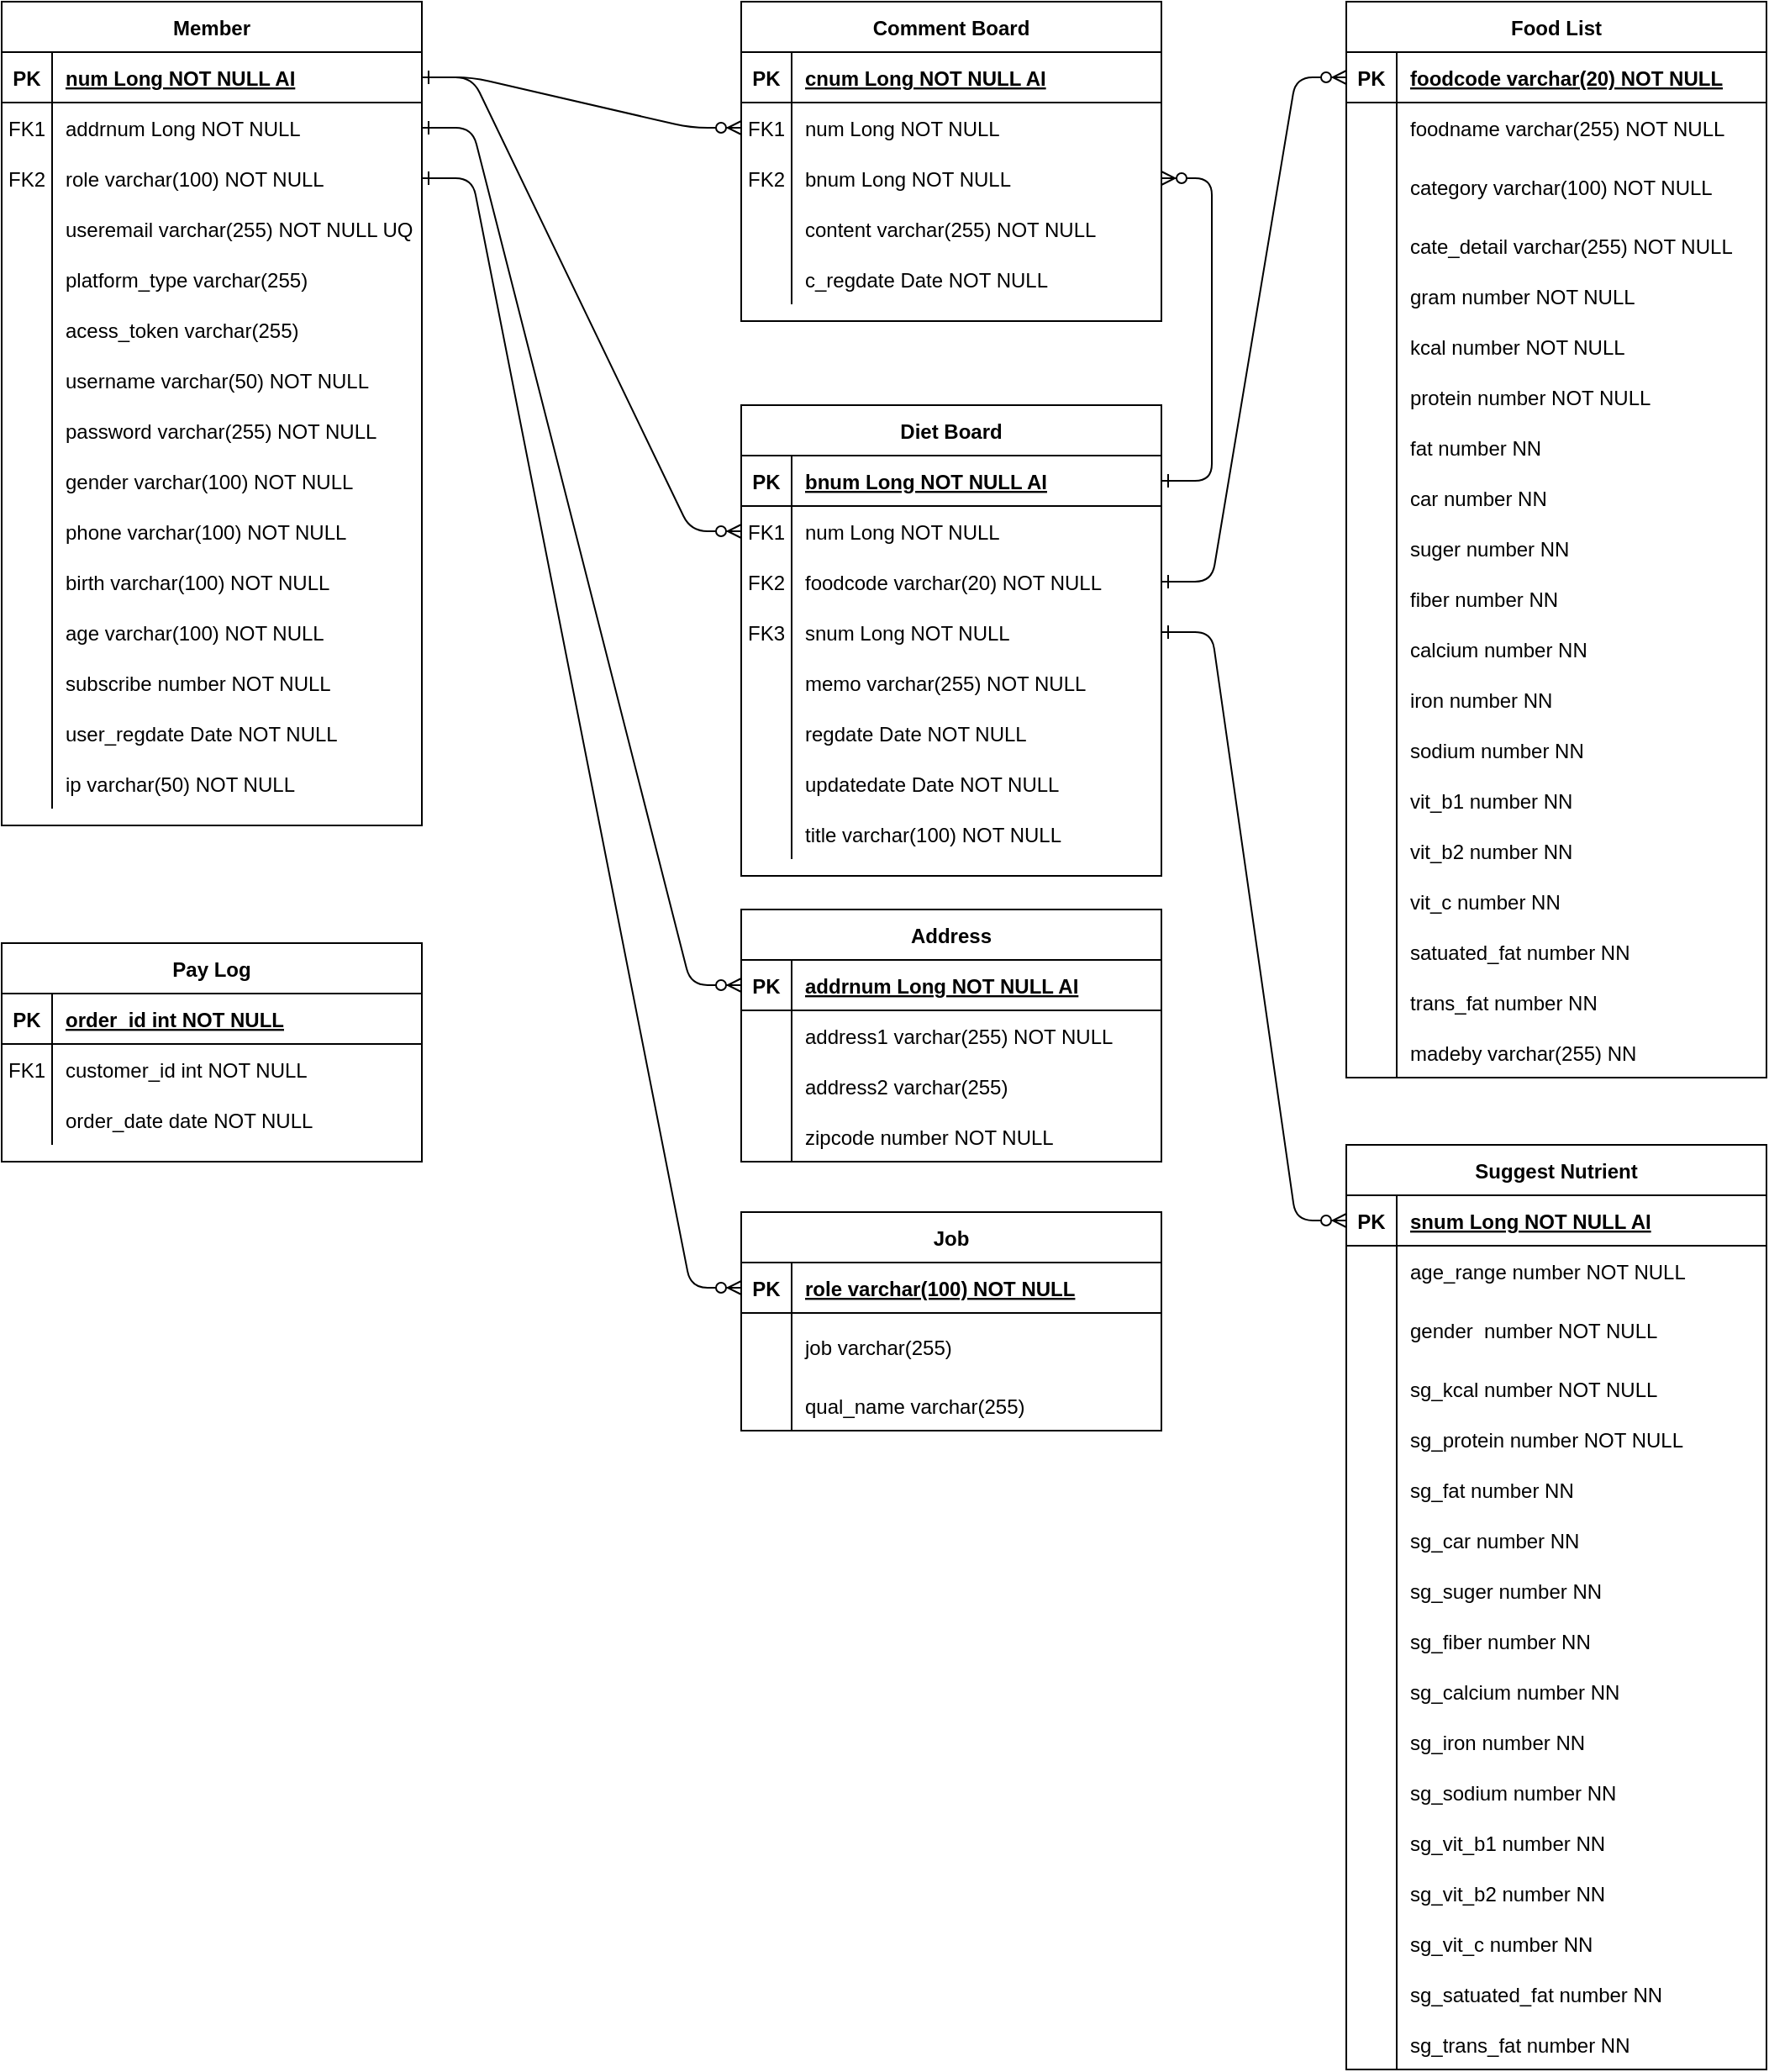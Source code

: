 <mxfile version="20.6.2" type="device"><diagram id="R2lEEEUBdFMjLlhIrx00" name="Page-1"><mxGraphModel dx="1422" dy="794" grid="1" gridSize="10" guides="1" tooltips="1" connect="1" arrows="1" fold="1" page="1" pageScale="1" pageWidth="850" pageHeight="1100" math="0" shadow="0" extFonts="Permanent Marker^https://fonts.googleapis.com/css?family=Permanent+Marker"><root><mxCell id="0"/><mxCell id="1" parent="0"/><mxCell id="C-vyLk0tnHw3VtMMgP7b-1" value="" style="edgeStyle=entityRelationEdgeStyle;endArrow=ERzeroToMany;startArrow=ERone;endFill=1;startFill=0;" parent="1" source="C-vyLk0tnHw3VtMMgP7b-24" target="C-vyLk0tnHw3VtMMgP7b-6" edge="1"><mxGeometry width="100" height="100" relative="1" as="geometry"><mxPoint x="340" y="720" as="sourcePoint"/><mxPoint x="440" y="620" as="targetPoint"/></mxGeometry></mxCell><mxCell id="C-vyLk0tnHw3VtMMgP7b-2" value="Diet Board" style="shape=table;startSize=30;container=1;collapsible=1;childLayout=tableLayout;fixedRows=1;rowLines=0;fontStyle=1;align=center;resizeLast=1;" parent="1" vertex="1"><mxGeometry x="720" y="520" width="250" height="280" as="geometry"/></mxCell><mxCell id="C-vyLk0tnHw3VtMMgP7b-3" value="" style="shape=partialRectangle;collapsible=0;dropTarget=0;pointerEvents=0;fillColor=none;points=[[0,0.5],[1,0.5]];portConstraint=eastwest;top=0;left=0;right=0;bottom=1;" parent="C-vyLk0tnHw3VtMMgP7b-2" vertex="1"><mxGeometry y="30" width="250" height="30" as="geometry"/></mxCell><mxCell id="C-vyLk0tnHw3VtMMgP7b-4" value="PK" style="shape=partialRectangle;overflow=hidden;connectable=0;fillColor=none;top=0;left=0;bottom=0;right=0;fontStyle=1;" parent="C-vyLk0tnHw3VtMMgP7b-3" vertex="1"><mxGeometry width="30" height="30" as="geometry"><mxRectangle width="30" height="30" as="alternateBounds"/></mxGeometry></mxCell><mxCell id="C-vyLk0tnHw3VtMMgP7b-5" value="bnum Long NOT NULL AI" style="shape=partialRectangle;overflow=hidden;connectable=0;fillColor=none;top=0;left=0;bottom=0;right=0;align=left;spacingLeft=6;fontStyle=5;" parent="C-vyLk0tnHw3VtMMgP7b-3" vertex="1"><mxGeometry x="30" width="220" height="30" as="geometry"><mxRectangle width="220" height="30" as="alternateBounds"/></mxGeometry></mxCell><mxCell id="C-vyLk0tnHw3VtMMgP7b-6" value="" style="shape=partialRectangle;collapsible=0;dropTarget=0;pointerEvents=0;fillColor=none;points=[[0,0.5],[1,0.5]];portConstraint=eastwest;top=0;left=0;right=0;bottom=0;" parent="C-vyLk0tnHw3VtMMgP7b-2" vertex="1"><mxGeometry y="60" width="250" height="30" as="geometry"/></mxCell><mxCell id="C-vyLk0tnHw3VtMMgP7b-7" value="FK1" style="shape=partialRectangle;overflow=hidden;connectable=0;fillColor=none;top=0;left=0;bottom=0;right=0;" parent="C-vyLk0tnHw3VtMMgP7b-6" vertex="1"><mxGeometry width="30" height="30" as="geometry"><mxRectangle width="30" height="30" as="alternateBounds"/></mxGeometry></mxCell><mxCell id="C-vyLk0tnHw3VtMMgP7b-8" value="num Long NOT NULL" style="shape=partialRectangle;overflow=hidden;connectable=0;fillColor=none;top=0;left=0;bottom=0;right=0;align=left;spacingLeft=6;" parent="C-vyLk0tnHw3VtMMgP7b-6" vertex="1"><mxGeometry x="30" width="220" height="30" as="geometry"><mxRectangle width="220" height="30" as="alternateBounds"/></mxGeometry></mxCell><mxCell id="O_sxSuV_UyJJUdP_toAc-563" value="" style="shape=partialRectangle;collapsible=0;dropTarget=0;pointerEvents=0;fillColor=none;points=[[0,0.5],[1,0.5]];portConstraint=eastwest;top=0;left=0;right=0;bottom=0;" parent="C-vyLk0tnHw3VtMMgP7b-2" vertex="1"><mxGeometry y="90" width="250" height="30" as="geometry"/></mxCell><mxCell id="O_sxSuV_UyJJUdP_toAc-564" value="FK2" style="shape=partialRectangle;overflow=hidden;connectable=0;fillColor=none;top=0;left=0;bottom=0;right=0;" parent="O_sxSuV_UyJJUdP_toAc-563" vertex="1"><mxGeometry width="30" height="30" as="geometry"><mxRectangle width="30" height="30" as="alternateBounds"/></mxGeometry></mxCell><mxCell id="O_sxSuV_UyJJUdP_toAc-565" value="foodcode varchar(20) NOT NULL" style="shape=partialRectangle;overflow=hidden;connectable=0;fillColor=none;top=0;left=0;bottom=0;right=0;align=left;spacingLeft=6;fontStyle=0" parent="O_sxSuV_UyJJUdP_toAc-563" vertex="1"><mxGeometry x="30" width="220" height="30" as="geometry"><mxRectangle width="220" height="30" as="alternateBounds"/></mxGeometry></mxCell><mxCell id="O_sxSuV_UyJJUdP_toAc-423" value="" style="shape=partialRectangle;collapsible=0;dropTarget=0;pointerEvents=0;fillColor=none;points=[[0,0.5],[1,0.5]];portConstraint=eastwest;top=0;left=0;right=0;bottom=0;" parent="C-vyLk0tnHw3VtMMgP7b-2" vertex="1"><mxGeometry y="120" width="250" height="30" as="geometry"/></mxCell><mxCell id="O_sxSuV_UyJJUdP_toAc-424" value="FK3" style="shape=partialRectangle;overflow=hidden;connectable=0;fillColor=none;top=0;left=0;bottom=0;right=0;" parent="O_sxSuV_UyJJUdP_toAc-423" vertex="1"><mxGeometry width="30" height="30" as="geometry"><mxRectangle width="30" height="30" as="alternateBounds"/></mxGeometry></mxCell><mxCell id="O_sxSuV_UyJJUdP_toAc-425" value="snum Long NOT NULL" style="shape=partialRectangle;overflow=hidden;connectable=0;fillColor=none;top=0;left=0;bottom=0;right=0;align=left;spacingLeft=6;fontStyle=0" parent="O_sxSuV_UyJJUdP_toAc-423" vertex="1"><mxGeometry x="30" width="220" height="30" as="geometry"><mxRectangle width="220" height="30" as="alternateBounds"/></mxGeometry></mxCell><mxCell id="O_sxSuV_UyJJUdP_toAc-191" value="" style="shape=partialRectangle;collapsible=0;dropTarget=0;pointerEvents=0;fillColor=none;points=[[0,0.5],[1,0.5]];portConstraint=eastwest;top=0;left=0;right=0;bottom=0;" parent="C-vyLk0tnHw3VtMMgP7b-2" vertex="1"><mxGeometry y="150" width="250" height="30" as="geometry"/></mxCell><mxCell id="O_sxSuV_UyJJUdP_toAc-192" value="" style="shape=partialRectangle;overflow=hidden;connectable=0;fillColor=none;top=0;left=0;bottom=0;right=0;" parent="O_sxSuV_UyJJUdP_toAc-191" vertex="1"><mxGeometry width="30" height="30" as="geometry"><mxRectangle width="30" height="30" as="alternateBounds"/></mxGeometry></mxCell><mxCell id="O_sxSuV_UyJJUdP_toAc-193" value="memo varchar(255) NOT NULL" style="shape=partialRectangle;overflow=hidden;connectable=0;fillColor=none;top=0;left=0;bottom=0;right=0;align=left;spacingLeft=6;fontStyle=0" parent="O_sxSuV_UyJJUdP_toAc-191" vertex="1"><mxGeometry x="30" width="220" height="30" as="geometry"><mxRectangle width="220" height="30" as="alternateBounds"/></mxGeometry></mxCell><mxCell id="O_sxSuV_UyJJUdP_toAc-194" value="" style="shape=partialRectangle;collapsible=0;dropTarget=0;pointerEvents=0;fillColor=none;points=[[0,0.5],[1,0.5]];portConstraint=eastwest;top=0;left=0;right=0;bottom=0;" parent="C-vyLk0tnHw3VtMMgP7b-2" vertex="1"><mxGeometry y="180" width="250" height="30" as="geometry"/></mxCell><mxCell id="O_sxSuV_UyJJUdP_toAc-195" value="" style="shape=partialRectangle;overflow=hidden;connectable=0;fillColor=none;top=0;left=0;bottom=0;right=0;" parent="O_sxSuV_UyJJUdP_toAc-194" vertex="1"><mxGeometry width="30" height="30" as="geometry"><mxRectangle width="30" height="30" as="alternateBounds"/></mxGeometry></mxCell><mxCell id="O_sxSuV_UyJJUdP_toAc-196" value="regdate Date NOT NULL" style="shape=partialRectangle;overflow=hidden;connectable=0;fillColor=none;top=0;left=0;bottom=0;right=0;align=left;spacingLeft=6;fontStyle=0" parent="O_sxSuV_UyJJUdP_toAc-194" vertex="1"><mxGeometry x="30" width="220" height="30" as="geometry"><mxRectangle width="220" height="30" as="alternateBounds"/></mxGeometry></mxCell><mxCell id="Gl7_xrOwosc_fOK6ywFn-1" value="" style="shape=partialRectangle;collapsible=0;dropTarget=0;pointerEvents=0;fillColor=none;points=[[0,0.5],[1,0.5]];portConstraint=eastwest;top=0;left=0;right=0;bottom=0;" vertex="1" parent="C-vyLk0tnHw3VtMMgP7b-2"><mxGeometry y="210" width="250" height="30" as="geometry"/></mxCell><mxCell id="Gl7_xrOwosc_fOK6ywFn-2" value="" style="shape=partialRectangle;overflow=hidden;connectable=0;fillColor=none;top=0;left=0;bottom=0;right=0;" vertex="1" parent="Gl7_xrOwosc_fOK6ywFn-1"><mxGeometry width="30" height="30" as="geometry"><mxRectangle width="30" height="30" as="alternateBounds"/></mxGeometry></mxCell><mxCell id="Gl7_xrOwosc_fOK6ywFn-3" value="updatedate Date NOT NULL" style="shape=partialRectangle;overflow=hidden;connectable=0;fillColor=none;top=0;left=0;bottom=0;right=0;align=left;spacingLeft=6;fontStyle=0" vertex="1" parent="Gl7_xrOwosc_fOK6ywFn-1"><mxGeometry x="30" width="220" height="30" as="geometry"><mxRectangle width="220" height="30" as="alternateBounds"/></mxGeometry></mxCell><mxCell id="O_sxSuV_UyJJUdP_toAc-197" value="" style="shape=partialRectangle;collapsible=0;dropTarget=0;pointerEvents=0;fillColor=none;points=[[0,0.5],[1,0.5]];portConstraint=eastwest;top=0;left=0;right=0;bottom=0;" parent="C-vyLk0tnHw3VtMMgP7b-2" vertex="1"><mxGeometry y="240" width="250" height="30" as="geometry"/></mxCell><mxCell id="O_sxSuV_UyJJUdP_toAc-198" value="" style="shape=partialRectangle;overflow=hidden;connectable=0;fillColor=none;top=0;left=0;bottom=0;right=0;" parent="O_sxSuV_UyJJUdP_toAc-197" vertex="1"><mxGeometry width="30" height="30" as="geometry"><mxRectangle width="30" height="30" as="alternateBounds"/></mxGeometry></mxCell><mxCell id="O_sxSuV_UyJJUdP_toAc-199" value="title varchar(100) NOT NULL" style="shape=partialRectangle;overflow=hidden;connectable=0;fillColor=none;top=0;left=0;bottom=0;right=0;align=left;spacingLeft=6;fontStyle=0" parent="O_sxSuV_UyJJUdP_toAc-197" vertex="1"><mxGeometry x="30" width="220" height="30" as="geometry"><mxRectangle width="220" height="30" as="alternateBounds"/></mxGeometry></mxCell><mxCell id="C-vyLk0tnHw3VtMMgP7b-13" value="Address" style="shape=table;startSize=30;container=1;collapsible=1;childLayout=tableLayout;fixedRows=1;rowLines=0;fontStyle=1;align=center;resizeLast=1;" parent="1" vertex="1"><mxGeometry x="720" y="820" width="250" height="150" as="geometry"/></mxCell><mxCell id="C-vyLk0tnHw3VtMMgP7b-14" value="" style="shape=partialRectangle;collapsible=0;dropTarget=0;pointerEvents=0;fillColor=none;points=[[0,0.5],[1,0.5]];portConstraint=eastwest;top=0;left=0;right=0;bottom=1;" parent="C-vyLk0tnHw3VtMMgP7b-13" vertex="1"><mxGeometry y="30" width="250" height="30" as="geometry"/></mxCell><mxCell id="C-vyLk0tnHw3VtMMgP7b-15" value="PK" style="shape=partialRectangle;overflow=hidden;connectable=0;fillColor=none;top=0;left=0;bottom=0;right=0;fontStyle=1;" parent="C-vyLk0tnHw3VtMMgP7b-14" vertex="1"><mxGeometry width="30" height="30" as="geometry"><mxRectangle width="30" height="30" as="alternateBounds"/></mxGeometry></mxCell><mxCell id="C-vyLk0tnHw3VtMMgP7b-16" value="addrnum Long NOT NULL AI" style="shape=partialRectangle;overflow=hidden;connectable=0;fillColor=none;top=0;left=0;bottom=0;right=0;align=left;spacingLeft=6;fontStyle=5;" parent="C-vyLk0tnHw3VtMMgP7b-14" vertex="1"><mxGeometry x="30" width="220" height="30" as="geometry"><mxRectangle width="220" height="30" as="alternateBounds"/></mxGeometry></mxCell><mxCell id="O_sxSuV_UyJJUdP_toAc-59" value="" style="shape=partialRectangle;collapsible=0;dropTarget=0;pointerEvents=0;fillColor=none;points=[[0,0.5],[1,0.5]];portConstraint=eastwest;top=0;left=0;right=0;bottom=0;" parent="C-vyLk0tnHw3VtMMgP7b-13" vertex="1"><mxGeometry y="60" width="250" height="30" as="geometry"/></mxCell><mxCell id="O_sxSuV_UyJJUdP_toAc-60" value="" style="shape=partialRectangle;overflow=hidden;connectable=0;fillColor=none;top=0;left=0;bottom=0;right=0;" parent="O_sxSuV_UyJJUdP_toAc-59" vertex="1"><mxGeometry width="30" height="30" as="geometry"><mxRectangle width="30" height="30" as="alternateBounds"/></mxGeometry></mxCell><mxCell id="O_sxSuV_UyJJUdP_toAc-61" value="address1 varchar(255) NOT NULL" style="shape=partialRectangle;overflow=hidden;connectable=0;fillColor=none;top=0;left=0;bottom=0;right=0;align=left;spacingLeft=6;" parent="O_sxSuV_UyJJUdP_toAc-59" vertex="1"><mxGeometry x="30" width="220" height="30" as="geometry"><mxRectangle width="220" height="30" as="alternateBounds"/></mxGeometry></mxCell><mxCell id="O_sxSuV_UyJJUdP_toAc-72" value="" style="shape=partialRectangle;collapsible=0;dropTarget=0;pointerEvents=0;fillColor=none;points=[[0,0.5],[1,0.5]];portConstraint=eastwest;top=0;left=0;right=0;bottom=0;" parent="C-vyLk0tnHw3VtMMgP7b-13" vertex="1"><mxGeometry y="90" width="250" height="30" as="geometry"/></mxCell><mxCell id="O_sxSuV_UyJJUdP_toAc-73" value="" style="shape=partialRectangle;overflow=hidden;connectable=0;fillColor=none;top=0;left=0;bottom=0;right=0;" parent="O_sxSuV_UyJJUdP_toAc-72" vertex="1"><mxGeometry width="30" height="30" as="geometry"><mxRectangle width="30" height="30" as="alternateBounds"/></mxGeometry></mxCell><mxCell id="O_sxSuV_UyJJUdP_toAc-74" value="address2 varchar(255)" style="shape=partialRectangle;overflow=hidden;connectable=0;fillColor=none;top=0;left=0;bottom=0;right=0;align=left;spacingLeft=6;" parent="O_sxSuV_UyJJUdP_toAc-72" vertex="1"><mxGeometry x="30" width="220" height="30" as="geometry"><mxRectangle width="220" height="30" as="alternateBounds"/></mxGeometry></mxCell><mxCell id="O_sxSuV_UyJJUdP_toAc-56" value="" style="shape=partialRectangle;collapsible=0;dropTarget=0;pointerEvents=0;fillColor=none;points=[[0,0.5],[1,0.5]];portConstraint=eastwest;top=0;left=0;right=0;bottom=0;" parent="C-vyLk0tnHw3VtMMgP7b-13" vertex="1"><mxGeometry y="120" width="250" height="30" as="geometry"/></mxCell><mxCell id="O_sxSuV_UyJJUdP_toAc-57" value="" style="shape=partialRectangle;overflow=hidden;connectable=0;fillColor=none;top=0;left=0;bottom=0;right=0;" parent="O_sxSuV_UyJJUdP_toAc-56" vertex="1"><mxGeometry width="30" height="30" as="geometry"><mxRectangle width="30" height="30" as="alternateBounds"/></mxGeometry></mxCell><mxCell id="O_sxSuV_UyJJUdP_toAc-58" value="zipcode number NOT NULL" style="shape=partialRectangle;overflow=hidden;connectable=0;fillColor=none;top=0;left=0;bottom=0;right=0;align=left;spacingLeft=6;" parent="O_sxSuV_UyJJUdP_toAc-56" vertex="1"><mxGeometry x="30" width="220" height="30" as="geometry"><mxRectangle width="220" height="30" as="alternateBounds"/></mxGeometry></mxCell><mxCell id="C-vyLk0tnHw3VtMMgP7b-23" value="Member" style="shape=table;startSize=30;container=1;collapsible=1;childLayout=tableLayout;fixedRows=1;rowLines=0;fontStyle=1;align=center;resizeLast=1;" parent="1" vertex="1"><mxGeometry x="280" y="280" width="250" height="490" as="geometry"/></mxCell><mxCell id="C-vyLk0tnHw3VtMMgP7b-24" value="" style="shape=partialRectangle;collapsible=0;dropTarget=0;pointerEvents=0;fillColor=none;points=[[0,0.5],[1,0.5]];portConstraint=eastwest;top=0;left=0;right=0;bottom=1;" parent="C-vyLk0tnHw3VtMMgP7b-23" vertex="1"><mxGeometry y="30" width="250" height="30" as="geometry"/></mxCell><mxCell id="C-vyLk0tnHw3VtMMgP7b-25" value="PK" style="shape=partialRectangle;overflow=hidden;connectable=0;fillColor=none;top=0;left=0;bottom=0;right=0;fontStyle=1;" parent="C-vyLk0tnHw3VtMMgP7b-24" vertex="1"><mxGeometry width="30" height="30" as="geometry"><mxRectangle width="30" height="30" as="alternateBounds"/></mxGeometry></mxCell><mxCell id="C-vyLk0tnHw3VtMMgP7b-26" value="num Long NOT NULL AI" style="shape=partialRectangle;overflow=hidden;connectable=0;fillColor=none;top=0;left=0;bottom=0;right=0;align=left;spacingLeft=6;fontStyle=5;" parent="C-vyLk0tnHw3VtMMgP7b-24" vertex="1"><mxGeometry x="30" width="220" height="30" as="geometry"><mxRectangle width="220" height="30" as="alternateBounds"/></mxGeometry></mxCell><mxCell id="O_sxSuV_UyJJUdP_toAc-22" value="" style="shape=partialRectangle;collapsible=0;dropTarget=0;pointerEvents=0;fillColor=none;points=[[0,0.5],[1,0.5]];portConstraint=eastwest;top=0;left=0;right=0;bottom=0;" parent="C-vyLk0tnHw3VtMMgP7b-23" vertex="1"><mxGeometry y="60" width="250" height="30" as="geometry"/></mxCell><mxCell id="O_sxSuV_UyJJUdP_toAc-23" value="FK1" style="shape=partialRectangle;overflow=hidden;connectable=0;fillColor=none;top=0;left=0;bottom=0;right=0;" parent="O_sxSuV_UyJJUdP_toAc-22" vertex="1"><mxGeometry width="30" height="30" as="geometry"><mxRectangle width="30" height="30" as="alternateBounds"/></mxGeometry></mxCell><mxCell id="O_sxSuV_UyJJUdP_toAc-24" value="addrnum Long NOT NULL" style="shape=partialRectangle;overflow=hidden;connectable=0;fillColor=none;top=0;left=0;bottom=0;right=0;align=left;spacingLeft=6;" parent="O_sxSuV_UyJJUdP_toAc-22" vertex="1"><mxGeometry x="30" width="220" height="30" as="geometry"><mxRectangle width="220" height="30" as="alternateBounds"/></mxGeometry></mxCell><mxCell id="O_sxSuV_UyJJUdP_toAc-19" value="" style="shape=partialRectangle;collapsible=0;dropTarget=0;pointerEvents=0;fillColor=none;points=[[0,0.5],[1,0.5]];portConstraint=eastwest;top=0;left=0;right=0;bottom=0;" parent="C-vyLk0tnHw3VtMMgP7b-23" vertex="1"><mxGeometry y="90" width="250" height="30" as="geometry"/></mxCell><mxCell id="O_sxSuV_UyJJUdP_toAc-20" value="FK2" style="shape=partialRectangle;overflow=hidden;connectable=0;fillColor=none;top=0;left=0;bottom=0;right=0;" parent="O_sxSuV_UyJJUdP_toAc-19" vertex="1"><mxGeometry width="30" height="30" as="geometry"><mxRectangle width="30" height="30" as="alternateBounds"/></mxGeometry></mxCell><mxCell id="O_sxSuV_UyJJUdP_toAc-21" value="role varchar(100) NOT NULL" style="shape=partialRectangle;overflow=hidden;connectable=0;fillColor=none;top=0;left=0;bottom=0;right=0;align=left;spacingLeft=6;" parent="O_sxSuV_UyJJUdP_toAc-19" vertex="1"><mxGeometry x="30" width="220" height="30" as="geometry"><mxRectangle width="220" height="30" as="alternateBounds"/></mxGeometry></mxCell><mxCell id="O_sxSuV_UyJJUdP_toAc-249" value="" style="shape=partialRectangle;collapsible=0;dropTarget=0;pointerEvents=0;fillColor=none;points=[[0,0.5],[1,0.5]];portConstraint=eastwest;top=0;left=0;right=0;bottom=0;" parent="C-vyLk0tnHw3VtMMgP7b-23" vertex="1"><mxGeometry y="120" width="250" height="30" as="geometry"/></mxCell><mxCell id="O_sxSuV_UyJJUdP_toAc-250" value="" style="shape=partialRectangle;overflow=hidden;connectable=0;fillColor=none;top=0;left=0;bottom=0;right=0;" parent="O_sxSuV_UyJJUdP_toAc-249" vertex="1"><mxGeometry width="30" height="30" as="geometry"><mxRectangle width="30" height="30" as="alternateBounds"/></mxGeometry></mxCell><mxCell id="O_sxSuV_UyJJUdP_toAc-251" value="useremail varchar(255) NOT NULL UQ" style="shape=partialRectangle;overflow=hidden;connectable=0;fillColor=none;top=0;left=0;bottom=0;right=0;align=left;spacingLeft=6;" parent="O_sxSuV_UyJJUdP_toAc-249" vertex="1"><mxGeometry x="30" width="220" height="30" as="geometry"><mxRectangle width="220" height="30" as="alternateBounds"/></mxGeometry></mxCell><mxCell id="O_sxSuV_UyJJUdP_toAc-252" value="" style="shape=partialRectangle;collapsible=0;dropTarget=0;pointerEvents=0;fillColor=none;points=[[0,0.5],[1,0.5]];portConstraint=eastwest;top=0;left=0;right=0;bottom=0;" parent="C-vyLk0tnHw3VtMMgP7b-23" vertex="1"><mxGeometry y="150" width="250" height="30" as="geometry"/></mxCell><mxCell id="O_sxSuV_UyJJUdP_toAc-253" value="" style="shape=partialRectangle;overflow=hidden;connectable=0;fillColor=none;top=0;left=0;bottom=0;right=0;" parent="O_sxSuV_UyJJUdP_toAc-252" vertex="1"><mxGeometry width="30" height="30" as="geometry"><mxRectangle width="30" height="30" as="alternateBounds"/></mxGeometry></mxCell><mxCell id="O_sxSuV_UyJJUdP_toAc-254" value="platform_type varchar(255) " style="shape=partialRectangle;overflow=hidden;connectable=0;fillColor=none;top=0;left=0;bottom=0;right=0;align=left;spacingLeft=6;" parent="O_sxSuV_UyJJUdP_toAc-252" vertex="1"><mxGeometry x="30" width="220" height="30" as="geometry"><mxRectangle width="220" height="30" as="alternateBounds"/></mxGeometry></mxCell><mxCell id="O_sxSuV_UyJJUdP_toAc-4" value="" style="shape=partialRectangle;collapsible=0;dropTarget=0;pointerEvents=0;fillColor=none;points=[[0,0.5],[1,0.5]];portConstraint=eastwest;top=0;left=0;right=0;bottom=0;" parent="C-vyLk0tnHw3VtMMgP7b-23" vertex="1"><mxGeometry y="180" width="250" height="30" as="geometry"/></mxCell><mxCell id="O_sxSuV_UyJJUdP_toAc-5" value="" style="shape=partialRectangle;overflow=hidden;connectable=0;fillColor=none;top=0;left=0;bottom=0;right=0;" parent="O_sxSuV_UyJJUdP_toAc-4" vertex="1"><mxGeometry width="30" height="30" as="geometry"><mxRectangle width="30" height="30" as="alternateBounds"/></mxGeometry></mxCell><mxCell id="O_sxSuV_UyJJUdP_toAc-6" value="acess_token varchar(255)" style="shape=partialRectangle;overflow=hidden;connectable=0;fillColor=none;top=0;left=0;bottom=0;right=0;align=left;spacingLeft=6;" parent="O_sxSuV_UyJJUdP_toAc-4" vertex="1"><mxGeometry x="30" width="220" height="30" as="geometry"><mxRectangle width="220" height="30" as="alternateBounds"/></mxGeometry></mxCell><mxCell id="O_sxSuV_UyJJUdP_toAc-7" value="" style="shape=partialRectangle;collapsible=0;dropTarget=0;pointerEvents=0;fillColor=none;points=[[0,0.5],[1,0.5]];portConstraint=eastwest;top=0;left=0;right=0;bottom=0;" parent="C-vyLk0tnHw3VtMMgP7b-23" vertex="1"><mxGeometry y="210" width="250" height="30" as="geometry"/></mxCell><mxCell id="O_sxSuV_UyJJUdP_toAc-8" value="" style="shape=partialRectangle;overflow=hidden;connectable=0;fillColor=none;top=0;left=0;bottom=0;right=0;" parent="O_sxSuV_UyJJUdP_toAc-7" vertex="1"><mxGeometry width="30" height="30" as="geometry"><mxRectangle width="30" height="30" as="alternateBounds"/></mxGeometry></mxCell><mxCell id="O_sxSuV_UyJJUdP_toAc-9" value="username varchar(50) NOT NULL" style="shape=partialRectangle;overflow=hidden;connectable=0;fillColor=none;top=0;left=0;bottom=0;right=0;align=left;spacingLeft=6;" parent="O_sxSuV_UyJJUdP_toAc-7" vertex="1"><mxGeometry x="30" width="220" height="30" as="geometry"><mxRectangle width="220" height="30" as="alternateBounds"/></mxGeometry></mxCell><mxCell id="O_sxSuV_UyJJUdP_toAc-10" value="" style="shape=partialRectangle;collapsible=0;dropTarget=0;pointerEvents=0;fillColor=none;points=[[0,0.5],[1,0.5]];portConstraint=eastwest;top=0;left=0;right=0;bottom=0;" parent="C-vyLk0tnHw3VtMMgP7b-23" vertex="1"><mxGeometry y="240" width="250" height="30" as="geometry"/></mxCell><mxCell id="O_sxSuV_UyJJUdP_toAc-11" value="" style="shape=partialRectangle;overflow=hidden;connectable=0;fillColor=none;top=0;left=0;bottom=0;right=0;" parent="O_sxSuV_UyJJUdP_toAc-10" vertex="1"><mxGeometry width="30" height="30" as="geometry"><mxRectangle width="30" height="30" as="alternateBounds"/></mxGeometry></mxCell><mxCell id="O_sxSuV_UyJJUdP_toAc-12" value="password varchar(255) NOT NULL" style="shape=partialRectangle;overflow=hidden;connectable=0;fillColor=none;top=0;left=0;bottom=0;right=0;align=left;spacingLeft=6;" parent="O_sxSuV_UyJJUdP_toAc-10" vertex="1"><mxGeometry x="30" width="220" height="30" as="geometry"><mxRectangle width="220" height="30" as="alternateBounds"/></mxGeometry></mxCell><mxCell id="O_sxSuV_UyJJUdP_toAc-246" value="" style="shape=partialRectangle;collapsible=0;dropTarget=0;pointerEvents=0;fillColor=none;points=[[0,0.5],[1,0.5]];portConstraint=eastwest;top=0;left=0;right=0;bottom=0;" parent="C-vyLk0tnHw3VtMMgP7b-23" vertex="1"><mxGeometry y="270" width="250" height="30" as="geometry"/></mxCell><mxCell id="O_sxSuV_UyJJUdP_toAc-247" value="" style="shape=partialRectangle;overflow=hidden;connectable=0;fillColor=none;top=0;left=0;bottom=0;right=0;" parent="O_sxSuV_UyJJUdP_toAc-246" vertex="1"><mxGeometry width="30" height="30" as="geometry"><mxRectangle width="30" height="30" as="alternateBounds"/></mxGeometry></mxCell><mxCell id="O_sxSuV_UyJJUdP_toAc-248" value="gender varchar(100) NOT NULL" style="shape=partialRectangle;overflow=hidden;connectable=0;fillColor=none;top=0;left=0;bottom=0;right=0;align=left;spacingLeft=6;" parent="O_sxSuV_UyJJUdP_toAc-246" vertex="1"><mxGeometry x="30" width="220" height="30" as="geometry"><mxRectangle width="220" height="30" as="alternateBounds"/></mxGeometry></mxCell><mxCell id="O_sxSuV_UyJJUdP_toAc-240" value="" style="shape=partialRectangle;collapsible=0;dropTarget=0;pointerEvents=0;fillColor=none;points=[[0,0.5],[1,0.5]];portConstraint=eastwest;top=0;left=0;right=0;bottom=0;" parent="C-vyLk0tnHw3VtMMgP7b-23" vertex="1"><mxGeometry y="300" width="250" height="30" as="geometry"/></mxCell><mxCell id="O_sxSuV_UyJJUdP_toAc-241" value="" style="shape=partialRectangle;overflow=hidden;connectable=0;fillColor=none;top=0;left=0;bottom=0;right=0;" parent="O_sxSuV_UyJJUdP_toAc-240" vertex="1"><mxGeometry width="30" height="30" as="geometry"><mxRectangle width="30" height="30" as="alternateBounds"/></mxGeometry></mxCell><mxCell id="O_sxSuV_UyJJUdP_toAc-242" value="phone varchar(100) NOT NULL" style="shape=partialRectangle;overflow=hidden;connectable=0;fillColor=none;top=0;left=0;bottom=0;right=0;align=left;spacingLeft=6;" parent="O_sxSuV_UyJJUdP_toAc-240" vertex="1"><mxGeometry x="30" width="220" height="30" as="geometry"><mxRectangle width="220" height="30" as="alternateBounds"/></mxGeometry></mxCell><mxCell id="O_sxSuV_UyJJUdP_toAc-243" value="" style="shape=partialRectangle;collapsible=0;dropTarget=0;pointerEvents=0;fillColor=none;points=[[0,0.5],[1,0.5]];portConstraint=eastwest;top=0;left=0;right=0;bottom=0;" parent="C-vyLk0tnHw3VtMMgP7b-23" vertex="1"><mxGeometry y="330" width="250" height="30" as="geometry"/></mxCell><mxCell id="O_sxSuV_UyJJUdP_toAc-244" value="" style="shape=partialRectangle;overflow=hidden;connectable=0;fillColor=none;top=0;left=0;bottom=0;right=0;" parent="O_sxSuV_UyJJUdP_toAc-243" vertex="1"><mxGeometry width="30" height="30" as="geometry"><mxRectangle width="30" height="30" as="alternateBounds"/></mxGeometry></mxCell><mxCell id="O_sxSuV_UyJJUdP_toAc-245" value="birth varchar(100) NOT NULL" style="shape=partialRectangle;overflow=hidden;connectable=0;fillColor=none;top=0;left=0;bottom=0;right=0;align=left;spacingLeft=6;" parent="O_sxSuV_UyJJUdP_toAc-243" vertex="1"><mxGeometry x="30" width="220" height="30" as="geometry"><mxRectangle width="220" height="30" as="alternateBounds"/></mxGeometry></mxCell><mxCell id="O_sxSuV_UyJJUdP_toAc-16" value="" style="shape=partialRectangle;collapsible=0;dropTarget=0;pointerEvents=0;fillColor=none;points=[[0,0.5],[1,0.5]];portConstraint=eastwest;top=0;left=0;right=0;bottom=0;" parent="C-vyLk0tnHw3VtMMgP7b-23" vertex="1"><mxGeometry y="360" width="250" height="30" as="geometry"/></mxCell><mxCell id="O_sxSuV_UyJJUdP_toAc-17" value="" style="shape=partialRectangle;overflow=hidden;connectable=0;fillColor=none;top=0;left=0;bottom=0;right=0;" parent="O_sxSuV_UyJJUdP_toAc-16" vertex="1"><mxGeometry width="30" height="30" as="geometry"><mxRectangle width="30" height="30" as="alternateBounds"/></mxGeometry></mxCell><mxCell id="O_sxSuV_UyJJUdP_toAc-18" value="age varchar(100) NOT NULL" style="shape=partialRectangle;overflow=hidden;connectable=0;fillColor=none;top=0;left=0;bottom=0;right=0;align=left;spacingLeft=6;" parent="O_sxSuV_UyJJUdP_toAc-16" vertex="1"><mxGeometry x="30" width="220" height="30" as="geometry"><mxRectangle width="220" height="30" as="alternateBounds"/></mxGeometry></mxCell><mxCell id="O_sxSuV_UyJJUdP_toAc-200" value="" style="shape=partialRectangle;collapsible=0;dropTarget=0;pointerEvents=0;fillColor=none;points=[[0,0.5],[1,0.5]];portConstraint=eastwest;top=0;left=0;right=0;bottom=0;" parent="C-vyLk0tnHw3VtMMgP7b-23" vertex="1"><mxGeometry y="390" width="250" height="30" as="geometry"/></mxCell><mxCell id="O_sxSuV_UyJJUdP_toAc-201" value="" style="shape=partialRectangle;overflow=hidden;connectable=0;fillColor=none;top=0;left=0;bottom=0;right=0;" parent="O_sxSuV_UyJJUdP_toAc-200" vertex="1"><mxGeometry width="30" height="30" as="geometry"><mxRectangle width="30" height="30" as="alternateBounds"/></mxGeometry></mxCell><mxCell id="O_sxSuV_UyJJUdP_toAc-202" value="subscribe number NOT NULL " style="shape=partialRectangle;overflow=hidden;connectable=0;fillColor=none;top=0;left=0;bottom=0;right=0;align=left;spacingLeft=6;" parent="O_sxSuV_UyJJUdP_toAc-200" vertex="1"><mxGeometry x="30" width="220" height="30" as="geometry"><mxRectangle width="220" height="30" as="alternateBounds"/></mxGeometry></mxCell><mxCell id="O_sxSuV_UyJJUdP_toAc-203" value="" style="shape=partialRectangle;collapsible=0;dropTarget=0;pointerEvents=0;fillColor=none;points=[[0,0.5],[1,0.5]];portConstraint=eastwest;top=0;left=0;right=0;bottom=0;" parent="C-vyLk0tnHw3VtMMgP7b-23" vertex="1"><mxGeometry y="420" width="250" height="30" as="geometry"/></mxCell><mxCell id="O_sxSuV_UyJJUdP_toAc-204" value="" style="shape=partialRectangle;overflow=hidden;connectable=0;fillColor=none;top=0;left=0;bottom=0;right=0;" parent="O_sxSuV_UyJJUdP_toAc-203" vertex="1"><mxGeometry width="30" height="30" as="geometry"><mxRectangle width="30" height="30" as="alternateBounds"/></mxGeometry></mxCell><mxCell id="O_sxSuV_UyJJUdP_toAc-205" value="user_regdate Date NOT NULL " style="shape=partialRectangle;overflow=hidden;connectable=0;fillColor=none;top=0;left=0;bottom=0;right=0;align=left;spacingLeft=6;" parent="O_sxSuV_UyJJUdP_toAc-203" vertex="1"><mxGeometry x="30" width="220" height="30" as="geometry"><mxRectangle width="220" height="30" as="alternateBounds"/></mxGeometry></mxCell><mxCell id="O_sxSuV_UyJJUdP_toAc-25" value="" style="shape=partialRectangle;collapsible=0;dropTarget=0;pointerEvents=0;fillColor=none;points=[[0,0.5],[1,0.5]];portConstraint=eastwest;top=0;left=0;right=0;bottom=0;" parent="C-vyLk0tnHw3VtMMgP7b-23" vertex="1"><mxGeometry y="450" width="250" height="30" as="geometry"/></mxCell><mxCell id="O_sxSuV_UyJJUdP_toAc-26" value="" style="shape=partialRectangle;overflow=hidden;connectable=0;fillColor=none;top=0;left=0;bottom=0;right=0;" parent="O_sxSuV_UyJJUdP_toAc-25" vertex="1"><mxGeometry width="30" height="30" as="geometry"><mxRectangle width="30" height="30" as="alternateBounds"/></mxGeometry></mxCell><mxCell id="O_sxSuV_UyJJUdP_toAc-27" value="ip varchar(50) NOT NULL " style="shape=partialRectangle;overflow=hidden;connectable=0;fillColor=none;top=0;left=0;bottom=0;right=0;align=left;spacingLeft=6;" parent="O_sxSuV_UyJJUdP_toAc-25" vertex="1"><mxGeometry x="30" width="220" height="30" as="geometry"><mxRectangle width="220" height="30" as="alternateBounds"/></mxGeometry></mxCell><mxCell id="O_sxSuV_UyJJUdP_toAc-28" value="Comment Board" style="shape=table;startSize=30;container=1;collapsible=1;childLayout=tableLayout;fixedRows=1;rowLines=0;fontStyle=1;align=center;resizeLast=1;" parent="1" vertex="1"><mxGeometry x="720" y="280" width="250" height="190" as="geometry"/></mxCell><mxCell id="O_sxSuV_UyJJUdP_toAc-29" value="" style="shape=partialRectangle;collapsible=0;dropTarget=0;pointerEvents=0;fillColor=none;points=[[0,0.5],[1,0.5]];portConstraint=eastwest;top=0;left=0;right=0;bottom=1;" parent="O_sxSuV_UyJJUdP_toAc-28" vertex="1"><mxGeometry y="30" width="250" height="30" as="geometry"/></mxCell><mxCell id="O_sxSuV_UyJJUdP_toAc-30" value="PK" style="shape=partialRectangle;overflow=hidden;connectable=0;fillColor=none;top=0;left=0;bottom=0;right=0;fontStyle=1;" parent="O_sxSuV_UyJJUdP_toAc-29" vertex="1"><mxGeometry width="30" height="30" as="geometry"><mxRectangle width="30" height="30" as="alternateBounds"/></mxGeometry></mxCell><mxCell id="O_sxSuV_UyJJUdP_toAc-31" value="cnum Long NOT NULL AI" style="shape=partialRectangle;overflow=hidden;connectable=0;fillColor=none;top=0;left=0;bottom=0;right=0;align=left;spacingLeft=6;fontStyle=5;" parent="O_sxSuV_UyJJUdP_toAc-29" vertex="1"><mxGeometry x="30" width="220" height="30" as="geometry"><mxRectangle width="220" height="30" as="alternateBounds"/></mxGeometry></mxCell><mxCell id="O_sxSuV_UyJJUdP_toAc-32" value="" style="shape=partialRectangle;collapsible=0;dropTarget=0;pointerEvents=0;fillColor=none;points=[[0,0.5],[1,0.5]];portConstraint=eastwest;top=0;left=0;right=0;bottom=0;" parent="O_sxSuV_UyJJUdP_toAc-28" vertex="1"><mxGeometry y="60" width="250" height="30" as="geometry"/></mxCell><mxCell id="O_sxSuV_UyJJUdP_toAc-33" value="FK1" style="shape=partialRectangle;overflow=hidden;connectable=0;fillColor=none;top=0;left=0;bottom=0;right=0;" parent="O_sxSuV_UyJJUdP_toAc-32" vertex="1"><mxGeometry width="30" height="30" as="geometry"><mxRectangle width="30" height="30" as="alternateBounds"/></mxGeometry></mxCell><mxCell id="O_sxSuV_UyJJUdP_toAc-34" value="num Long NOT NULL" style="shape=partialRectangle;overflow=hidden;connectable=0;fillColor=none;top=0;left=0;bottom=0;right=0;align=left;spacingLeft=6;" parent="O_sxSuV_UyJJUdP_toAc-32" vertex="1"><mxGeometry x="30" width="220" height="30" as="geometry"><mxRectangle width="220" height="30" as="alternateBounds"/></mxGeometry></mxCell><mxCell id="O_sxSuV_UyJJUdP_toAc-209" value="" style="shape=partialRectangle;collapsible=0;dropTarget=0;pointerEvents=0;fillColor=none;points=[[0,0.5],[1,0.5]];portConstraint=eastwest;top=0;left=0;right=0;bottom=0;" parent="O_sxSuV_UyJJUdP_toAc-28" vertex="1"><mxGeometry y="90" width="250" height="30" as="geometry"/></mxCell><mxCell id="O_sxSuV_UyJJUdP_toAc-210" value="FK2" style="shape=partialRectangle;overflow=hidden;connectable=0;fillColor=none;top=0;left=0;bottom=0;right=0;" parent="O_sxSuV_UyJJUdP_toAc-209" vertex="1"><mxGeometry width="30" height="30" as="geometry"><mxRectangle width="30" height="30" as="alternateBounds"/></mxGeometry></mxCell><mxCell id="O_sxSuV_UyJJUdP_toAc-211" value="bnum Long NOT NULL" style="shape=partialRectangle;overflow=hidden;connectable=0;fillColor=none;top=0;left=0;bottom=0;right=0;align=left;spacingLeft=6;" parent="O_sxSuV_UyJJUdP_toAc-209" vertex="1"><mxGeometry x="30" width="220" height="30" as="geometry"><mxRectangle width="220" height="30" as="alternateBounds"/></mxGeometry></mxCell><mxCell id="O_sxSuV_UyJJUdP_toAc-231" value="" style="shape=partialRectangle;collapsible=0;dropTarget=0;pointerEvents=0;fillColor=none;points=[[0,0.5],[1,0.5]];portConstraint=eastwest;top=0;left=0;right=0;bottom=0;" parent="O_sxSuV_UyJJUdP_toAc-28" vertex="1"><mxGeometry y="120" width="250" height="30" as="geometry"/></mxCell><mxCell id="O_sxSuV_UyJJUdP_toAc-232" value="" style="shape=partialRectangle;overflow=hidden;connectable=0;fillColor=none;top=0;left=0;bottom=0;right=0;" parent="O_sxSuV_UyJJUdP_toAc-231" vertex="1"><mxGeometry width="30" height="30" as="geometry"><mxRectangle width="30" height="30" as="alternateBounds"/></mxGeometry></mxCell><mxCell id="O_sxSuV_UyJJUdP_toAc-233" value="content varchar(255) NOT NULL" style="shape=partialRectangle;overflow=hidden;connectable=0;fillColor=none;top=0;left=0;bottom=0;right=0;align=left;spacingLeft=6;" parent="O_sxSuV_UyJJUdP_toAc-231" vertex="1"><mxGeometry x="30" width="220" height="30" as="geometry"><mxRectangle width="220" height="30" as="alternateBounds"/></mxGeometry></mxCell><mxCell id="O_sxSuV_UyJJUdP_toAc-237" value="" style="shape=partialRectangle;collapsible=0;dropTarget=0;pointerEvents=0;fillColor=none;points=[[0,0.5],[1,0.5]];portConstraint=eastwest;top=0;left=0;right=0;bottom=0;" parent="O_sxSuV_UyJJUdP_toAc-28" vertex="1"><mxGeometry y="150" width="250" height="30" as="geometry"/></mxCell><mxCell id="O_sxSuV_UyJJUdP_toAc-238" value="" style="shape=partialRectangle;overflow=hidden;connectable=0;fillColor=none;top=0;left=0;bottom=0;right=0;" parent="O_sxSuV_UyJJUdP_toAc-237" vertex="1"><mxGeometry width="30" height="30" as="geometry"><mxRectangle width="30" height="30" as="alternateBounds"/></mxGeometry></mxCell><mxCell id="O_sxSuV_UyJJUdP_toAc-239" value="c_regdate Date NOT NULL" style="shape=partialRectangle;overflow=hidden;connectable=0;fillColor=none;top=0;left=0;bottom=0;right=0;align=left;spacingLeft=6;" parent="O_sxSuV_UyJJUdP_toAc-237" vertex="1"><mxGeometry x="30" width="220" height="30" as="geometry"><mxRectangle width="220" height="30" as="alternateBounds"/></mxGeometry></mxCell><mxCell id="O_sxSuV_UyJJUdP_toAc-38" value="Pay Log" style="shape=table;startSize=30;container=1;collapsible=1;childLayout=tableLayout;fixedRows=1;rowLines=0;fontStyle=1;align=center;resizeLast=1;" parent="1" vertex="1"><mxGeometry x="280" y="840" width="250" height="130" as="geometry"/></mxCell><mxCell id="O_sxSuV_UyJJUdP_toAc-39" value="" style="shape=partialRectangle;collapsible=0;dropTarget=0;pointerEvents=0;fillColor=none;points=[[0,0.5],[1,0.5]];portConstraint=eastwest;top=0;left=0;right=0;bottom=1;" parent="O_sxSuV_UyJJUdP_toAc-38" vertex="1"><mxGeometry y="30" width="250" height="30" as="geometry"/></mxCell><mxCell id="O_sxSuV_UyJJUdP_toAc-40" value="PK" style="shape=partialRectangle;overflow=hidden;connectable=0;fillColor=none;top=0;left=0;bottom=0;right=0;fontStyle=1;" parent="O_sxSuV_UyJJUdP_toAc-39" vertex="1"><mxGeometry width="30" height="30" as="geometry"><mxRectangle width="30" height="30" as="alternateBounds"/></mxGeometry></mxCell><mxCell id="O_sxSuV_UyJJUdP_toAc-41" value="order_id int NOT NULL " style="shape=partialRectangle;overflow=hidden;connectable=0;fillColor=none;top=0;left=0;bottom=0;right=0;align=left;spacingLeft=6;fontStyle=5;" parent="O_sxSuV_UyJJUdP_toAc-39" vertex="1"><mxGeometry x="30" width="220" height="30" as="geometry"><mxRectangle width="220" height="30" as="alternateBounds"/></mxGeometry></mxCell><mxCell id="O_sxSuV_UyJJUdP_toAc-42" value="" style="shape=partialRectangle;collapsible=0;dropTarget=0;pointerEvents=0;fillColor=none;points=[[0,0.5],[1,0.5]];portConstraint=eastwest;top=0;left=0;right=0;bottom=0;" parent="O_sxSuV_UyJJUdP_toAc-38" vertex="1"><mxGeometry y="60" width="250" height="30" as="geometry"/></mxCell><mxCell id="O_sxSuV_UyJJUdP_toAc-43" value="FK1" style="shape=partialRectangle;overflow=hidden;connectable=0;fillColor=none;top=0;left=0;bottom=0;right=0;" parent="O_sxSuV_UyJJUdP_toAc-42" vertex="1"><mxGeometry width="30" height="30" as="geometry"><mxRectangle width="30" height="30" as="alternateBounds"/></mxGeometry></mxCell><mxCell id="O_sxSuV_UyJJUdP_toAc-44" value="customer_id int NOT NULL" style="shape=partialRectangle;overflow=hidden;connectable=0;fillColor=none;top=0;left=0;bottom=0;right=0;align=left;spacingLeft=6;" parent="O_sxSuV_UyJJUdP_toAc-42" vertex="1"><mxGeometry x="30" width="220" height="30" as="geometry"><mxRectangle width="220" height="30" as="alternateBounds"/></mxGeometry></mxCell><mxCell id="O_sxSuV_UyJJUdP_toAc-45" value="" style="shape=partialRectangle;collapsible=0;dropTarget=0;pointerEvents=0;fillColor=none;points=[[0,0.5],[1,0.5]];portConstraint=eastwest;top=0;left=0;right=0;bottom=0;" parent="O_sxSuV_UyJJUdP_toAc-38" vertex="1"><mxGeometry y="90" width="250" height="30" as="geometry"/></mxCell><mxCell id="O_sxSuV_UyJJUdP_toAc-46" value="" style="shape=partialRectangle;overflow=hidden;connectable=0;fillColor=none;top=0;left=0;bottom=0;right=0;" parent="O_sxSuV_UyJJUdP_toAc-45" vertex="1"><mxGeometry width="30" height="30" as="geometry"><mxRectangle width="30" height="30" as="alternateBounds"/></mxGeometry></mxCell><mxCell id="O_sxSuV_UyJJUdP_toAc-47" value="order_date date NOT NULL" style="shape=partialRectangle;overflow=hidden;connectable=0;fillColor=none;top=0;left=0;bottom=0;right=0;align=left;spacingLeft=6;" parent="O_sxSuV_UyJJUdP_toAc-45" vertex="1"><mxGeometry x="30" width="220" height="30" as="geometry"><mxRectangle width="220" height="30" as="alternateBounds"/></mxGeometry></mxCell><mxCell id="O_sxSuV_UyJJUdP_toAc-62" value="Food List" style="shape=table;startSize=30;container=1;collapsible=1;childLayout=tableLayout;fixedRows=1;rowLines=0;fontStyle=1;align=center;resizeLast=1;" parent="1" vertex="1"><mxGeometry x="1080" y="280" width="250" height="640" as="geometry"/></mxCell><mxCell id="O_sxSuV_UyJJUdP_toAc-63" value="" style="shape=partialRectangle;collapsible=0;dropTarget=0;pointerEvents=0;fillColor=none;points=[[0,0.5],[1,0.5]];portConstraint=eastwest;top=0;left=0;right=0;bottom=1;" parent="O_sxSuV_UyJJUdP_toAc-62" vertex="1"><mxGeometry y="30" width="250" height="30" as="geometry"/></mxCell><mxCell id="O_sxSuV_UyJJUdP_toAc-64" value="PK" style="shape=partialRectangle;overflow=hidden;connectable=0;fillColor=none;top=0;left=0;bottom=0;right=0;fontStyle=1;" parent="O_sxSuV_UyJJUdP_toAc-63" vertex="1"><mxGeometry width="30" height="30" as="geometry"><mxRectangle width="30" height="30" as="alternateBounds"/></mxGeometry></mxCell><mxCell id="O_sxSuV_UyJJUdP_toAc-65" value="foodcode varchar(20) NOT NULL " style="shape=partialRectangle;overflow=hidden;connectable=0;fillColor=none;top=0;left=0;bottom=0;right=0;align=left;spacingLeft=6;fontStyle=5;" parent="O_sxSuV_UyJJUdP_toAc-63" vertex="1"><mxGeometry x="30" width="220" height="30" as="geometry"><mxRectangle width="220" height="30" as="alternateBounds"/></mxGeometry></mxCell><mxCell id="O_sxSuV_UyJJUdP_toAc-66" value="" style="shape=partialRectangle;collapsible=0;dropTarget=0;pointerEvents=0;fillColor=none;points=[[0,0.5],[1,0.5]];portConstraint=eastwest;top=0;left=0;right=0;bottom=0;" parent="O_sxSuV_UyJJUdP_toAc-62" vertex="1"><mxGeometry y="60" width="250" height="30" as="geometry"/></mxCell><mxCell id="O_sxSuV_UyJJUdP_toAc-67" value="" style="shape=partialRectangle;overflow=hidden;connectable=0;fillColor=none;top=0;left=0;bottom=0;right=0;" parent="O_sxSuV_UyJJUdP_toAc-66" vertex="1"><mxGeometry width="30" height="30" as="geometry"><mxRectangle width="30" height="30" as="alternateBounds"/></mxGeometry></mxCell><mxCell id="O_sxSuV_UyJJUdP_toAc-68" value="foodname varchar(255) NOT NULL" style="shape=partialRectangle;overflow=hidden;connectable=0;fillColor=none;top=0;left=0;bottom=0;right=0;align=left;spacingLeft=6;" parent="O_sxSuV_UyJJUdP_toAc-66" vertex="1"><mxGeometry x="30" width="220" height="30" as="geometry"><mxRectangle width="220" height="30" as="alternateBounds"/></mxGeometry></mxCell><mxCell id="O_sxSuV_UyJJUdP_toAc-75" value="" style="shape=partialRectangle;collapsible=0;dropTarget=0;pointerEvents=0;fillColor=none;points=[[0,0.5],[1,0.5]];portConstraint=eastwest;top=0;left=0;right=0;bottom=0;" parent="O_sxSuV_UyJJUdP_toAc-62" vertex="1"><mxGeometry y="90" width="250" height="40" as="geometry"/></mxCell><mxCell id="O_sxSuV_UyJJUdP_toAc-76" value="" style="shape=partialRectangle;overflow=hidden;connectable=0;fillColor=none;top=0;left=0;bottom=0;right=0;" parent="O_sxSuV_UyJJUdP_toAc-75" vertex="1"><mxGeometry width="30" height="40" as="geometry"><mxRectangle width="30" height="40" as="alternateBounds"/></mxGeometry></mxCell><mxCell id="O_sxSuV_UyJJUdP_toAc-77" value="category varchar(100) NOT NULL" style="shape=partialRectangle;overflow=hidden;connectable=0;fillColor=none;top=0;left=0;bottom=0;right=0;align=left;spacingLeft=6;" parent="O_sxSuV_UyJJUdP_toAc-75" vertex="1"><mxGeometry x="30" width="220" height="40" as="geometry"><mxRectangle width="220" height="40" as="alternateBounds"/></mxGeometry></mxCell><mxCell id="O_sxSuV_UyJJUdP_toAc-78" value="" style="shape=partialRectangle;collapsible=0;dropTarget=0;pointerEvents=0;fillColor=none;points=[[0,0.5],[1,0.5]];portConstraint=eastwest;top=0;left=0;right=0;bottom=0;" parent="O_sxSuV_UyJJUdP_toAc-62" vertex="1"><mxGeometry y="130" width="250" height="30" as="geometry"/></mxCell><mxCell id="O_sxSuV_UyJJUdP_toAc-79" value="" style="shape=partialRectangle;overflow=hidden;connectable=0;fillColor=none;top=0;left=0;bottom=0;right=0;" parent="O_sxSuV_UyJJUdP_toAc-78" vertex="1"><mxGeometry width="30" height="30" as="geometry"><mxRectangle width="30" height="30" as="alternateBounds"/></mxGeometry></mxCell><mxCell id="O_sxSuV_UyJJUdP_toAc-80" value="cate_detail varchar(255) NOT NULL" style="shape=partialRectangle;overflow=hidden;connectable=0;fillColor=none;top=0;left=0;bottom=0;right=0;align=left;spacingLeft=6;" parent="O_sxSuV_UyJJUdP_toAc-78" vertex="1"><mxGeometry x="30" width="220" height="30" as="geometry"><mxRectangle width="220" height="30" as="alternateBounds"/></mxGeometry></mxCell><mxCell id="O_sxSuV_UyJJUdP_toAc-81" value="" style="shape=partialRectangle;collapsible=0;dropTarget=0;pointerEvents=0;fillColor=none;points=[[0,0.5],[1,0.5]];portConstraint=eastwest;top=0;left=0;right=0;bottom=0;" parent="O_sxSuV_UyJJUdP_toAc-62" vertex="1"><mxGeometry y="160" width="250" height="30" as="geometry"/></mxCell><mxCell id="O_sxSuV_UyJJUdP_toAc-82" value="" style="shape=partialRectangle;overflow=hidden;connectable=0;fillColor=none;top=0;left=0;bottom=0;right=0;" parent="O_sxSuV_UyJJUdP_toAc-81" vertex="1"><mxGeometry width="30" height="30" as="geometry"><mxRectangle width="30" height="30" as="alternateBounds"/></mxGeometry></mxCell><mxCell id="O_sxSuV_UyJJUdP_toAc-83" value="gram number NOT NULL" style="shape=partialRectangle;overflow=hidden;connectable=0;fillColor=none;top=0;left=0;bottom=0;right=0;align=left;spacingLeft=6;" parent="O_sxSuV_UyJJUdP_toAc-81" vertex="1"><mxGeometry x="30" width="220" height="30" as="geometry"><mxRectangle width="220" height="30" as="alternateBounds"/></mxGeometry></mxCell><mxCell id="O_sxSuV_UyJJUdP_toAc-84" value="" style="shape=partialRectangle;collapsible=0;dropTarget=0;pointerEvents=0;fillColor=none;points=[[0,0.5],[1,0.5]];portConstraint=eastwest;top=0;left=0;right=0;bottom=0;" parent="O_sxSuV_UyJJUdP_toAc-62" vertex="1"><mxGeometry y="190" width="250" height="30" as="geometry"/></mxCell><mxCell id="O_sxSuV_UyJJUdP_toAc-85" value="" style="shape=partialRectangle;overflow=hidden;connectable=0;fillColor=none;top=0;left=0;bottom=0;right=0;" parent="O_sxSuV_UyJJUdP_toAc-84" vertex="1"><mxGeometry width="30" height="30" as="geometry"><mxRectangle width="30" height="30" as="alternateBounds"/></mxGeometry></mxCell><mxCell id="O_sxSuV_UyJJUdP_toAc-86" value="kcal number NOT NULL" style="shape=partialRectangle;overflow=hidden;connectable=0;fillColor=none;top=0;left=0;bottom=0;right=0;align=left;spacingLeft=6;" parent="O_sxSuV_UyJJUdP_toAc-84" vertex="1"><mxGeometry x="30" width="220" height="30" as="geometry"><mxRectangle width="220" height="30" as="alternateBounds"/></mxGeometry></mxCell><mxCell id="O_sxSuV_UyJJUdP_toAc-87" value="" style="shape=partialRectangle;collapsible=0;dropTarget=0;pointerEvents=0;fillColor=none;points=[[0,0.5],[1,0.5]];portConstraint=eastwest;top=0;left=0;right=0;bottom=0;" parent="O_sxSuV_UyJJUdP_toAc-62" vertex="1"><mxGeometry y="220" width="250" height="30" as="geometry"/></mxCell><mxCell id="O_sxSuV_UyJJUdP_toAc-88" value="" style="shape=partialRectangle;overflow=hidden;connectable=0;fillColor=none;top=0;left=0;bottom=0;right=0;" parent="O_sxSuV_UyJJUdP_toAc-87" vertex="1"><mxGeometry width="30" height="30" as="geometry"><mxRectangle width="30" height="30" as="alternateBounds"/></mxGeometry></mxCell><mxCell id="O_sxSuV_UyJJUdP_toAc-89" value="protein number NOT NULL" style="shape=partialRectangle;overflow=hidden;connectable=0;fillColor=none;top=0;left=0;bottom=0;right=0;align=left;spacingLeft=6;" parent="O_sxSuV_UyJJUdP_toAc-87" vertex="1"><mxGeometry x="30" width="220" height="30" as="geometry"><mxRectangle width="220" height="30" as="alternateBounds"/></mxGeometry></mxCell><mxCell id="O_sxSuV_UyJJUdP_toAc-90" value="" style="shape=partialRectangle;collapsible=0;dropTarget=0;pointerEvents=0;fillColor=none;points=[[0,0.5],[1,0.5]];portConstraint=eastwest;top=0;left=0;right=0;bottom=0;" parent="O_sxSuV_UyJJUdP_toAc-62" vertex="1"><mxGeometry y="250" width="250" height="30" as="geometry"/></mxCell><mxCell id="O_sxSuV_UyJJUdP_toAc-91" value="" style="shape=partialRectangle;overflow=hidden;connectable=0;fillColor=none;top=0;left=0;bottom=0;right=0;" parent="O_sxSuV_UyJJUdP_toAc-90" vertex="1"><mxGeometry width="30" height="30" as="geometry"><mxRectangle width="30" height="30" as="alternateBounds"/></mxGeometry></mxCell><mxCell id="O_sxSuV_UyJJUdP_toAc-92" value="fat number NN" style="shape=partialRectangle;overflow=hidden;connectable=0;fillColor=none;top=0;left=0;bottom=0;right=0;align=left;spacingLeft=6;" parent="O_sxSuV_UyJJUdP_toAc-90" vertex="1"><mxGeometry x="30" width="220" height="30" as="geometry"><mxRectangle width="220" height="30" as="alternateBounds"/></mxGeometry></mxCell><mxCell id="O_sxSuV_UyJJUdP_toAc-93" value="" style="shape=partialRectangle;collapsible=0;dropTarget=0;pointerEvents=0;fillColor=none;points=[[0,0.5],[1,0.5]];portConstraint=eastwest;top=0;left=0;right=0;bottom=0;" parent="O_sxSuV_UyJJUdP_toAc-62" vertex="1"><mxGeometry y="280" width="250" height="30" as="geometry"/></mxCell><mxCell id="O_sxSuV_UyJJUdP_toAc-94" value="" style="shape=partialRectangle;overflow=hidden;connectable=0;fillColor=none;top=0;left=0;bottom=0;right=0;" parent="O_sxSuV_UyJJUdP_toAc-93" vertex="1"><mxGeometry width="30" height="30" as="geometry"><mxRectangle width="30" height="30" as="alternateBounds"/></mxGeometry></mxCell><mxCell id="O_sxSuV_UyJJUdP_toAc-95" value="car number NN" style="shape=partialRectangle;overflow=hidden;connectable=0;fillColor=none;top=0;left=0;bottom=0;right=0;align=left;spacingLeft=6;" parent="O_sxSuV_UyJJUdP_toAc-93" vertex="1"><mxGeometry x="30" width="220" height="30" as="geometry"><mxRectangle width="220" height="30" as="alternateBounds"/></mxGeometry></mxCell><mxCell id="O_sxSuV_UyJJUdP_toAc-96" value="" style="shape=partialRectangle;collapsible=0;dropTarget=0;pointerEvents=0;fillColor=none;points=[[0,0.5],[1,0.5]];portConstraint=eastwest;top=0;left=0;right=0;bottom=0;" parent="O_sxSuV_UyJJUdP_toAc-62" vertex="1"><mxGeometry y="310" width="250" height="30" as="geometry"/></mxCell><mxCell id="O_sxSuV_UyJJUdP_toAc-97" value="" style="shape=partialRectangle;overflow=hidden;connectable=0;fillColor=none;top=0;left=0;bottom=0;right=0;" parent="O_sxSuV_UyJJUdP_toAc-96" vertex="1"><mxGeometry width="30" height="30" as="geometry"><mxRectangle width="30" height="30" as="alternateBounds"/></mxGeometry></mxCell><mxCell id="O_sxSuV_UyJJUdP_toAc-98" value="suger number NN" style="shape=partialRectangle;overflow=hidden;connectable=0;fillColor=none;top=0;left=0;bottom=0;right=0;align=left;spacingLeft=6;" parent="O_sxSuV_UyJJUdP_toAc-96" vertex="1"><mxGeometry x="30" width="220" height="30" as="geometry"><mxRectangle width="220" height="30" as="alternateBounds"/></mxGeometry></mxCell><mxCell id="O_sxSuV_UyJJUdP_toAc-99" value="" style="shape=partialRectangle;collapsible=0;dropTarget=0;pointerEvents=0;fillColor=none;points=[[0,0.5],[1,0.5]];portConstraint=eastwest;top=0;left=0;right=0;bottom=0;" parent="O_sxSuV_UyJJUdP_toAc-62" vertex="1"><mxGeometry y="340" width="250" height="30" as="geometry"/></mxCell><mxCell id="O_sxSuV_UyJJUdP_toAc-100" value="" style="shape=partialRectangle;overflow=hidden;connectable=0;fillColor=none;top=0;left=0;bottom=0;right=0;" parent="O_sxSuV_UyJJUdP_toAc-99" vertex="1"><mxGeometry width="30" height="30" as="geometry"><mxRectangle width="30" height="30" as="alternateBounds"/></mxGeometry></mxCell><mxCell id="O_sxSuV_UyJJUdP_toAc-101" value="fiber number NN" style="shape=partialRectangle;overflow=hidden;connectable=0;fillColor=none;top=0;left=0;bottom=0;right=0;align=left;spacingLeft=6;" parent="O_sxSuV_UyJJUdP_toAc-99" vertex="1"><mxGeometry x="30" width="220" height="30" as="geometry"><mxRectangle width="220" height="30" as="alternateBounds"/></mxGeometry></mxCell><mxCell id="O_sxSuV_UyJJUdP_toAc-102" value="" style="shape=partialRectangle;collapsible=0;dropTarget=0;pointerEvents=0;fillColor=none;points=[[0,0.5],[1,0.5]];portConstraint=eastwest;top=0;left=0;right=0;bottom=0;" parent="O_sxSuV_UyJJUdP_toAc-62" vertex="1"><mxGeometry y="370" width="250" height="30" as="geometry"/></mxCell><mxCell id="O_sxSuV_UyJJUdP_toAc-103" value="" style="shape=partialRectangle;overflow=hidden;connectable=0;fillColor=none;top=0;left=0;bottom=0;right=0;" parent="O_sxSuV_UyJJUdP_toAc-102" vertex="1"><mxGeometry width="30" height="30" as="geometry"><mxRectangle width="30" height="30" as="alternateBounds"/></mxGeometry></mxCell><mxCell id="O_sxSuV_UyJJUdP_toAc-104" value="calcium number NN" style="shape=partialRectangle;overflow=hidden;connectable=0;fillColor=none;top=0;left=0;bottom=0;right=0;align=left;spacingLeft=6;" parent="O_sxSuV_UyJJUdP_toAc-102" vertex="1"><mxGeometry x="30" width="220" height="30" as="geometry"><mxRectangle width="220" height="30" as="alternateBounds"/></mxGeometry></mxCell><mxCell id="O_sxSuV_UyJJUdP_toAc-105" value="" style="shape=partialRectangle;collapsible=0;dropTarget=0;pointerEvents=0;fillColor=none;points=[[0,0.5],[1,0.5]];portConstraint=eastwest;top=0;left=0;right=0;bottom=0;" parent="O_sxSuV_UyJJUdP_toAc-62" vertex="1"><mxGeometry y="400" width="250" height="30" as="geometry"/></mxCell><mxCell id="O_sxSuV_UyJJUdP_toAc-106" value="" style="shape=partialRectangle;overflow=hidden;connectable=0;fillColor=none;top=0;left=0;bottom=0;right=0;" parent="O_sxSuV_UyJJUdP_toAc-105" vertex="1"><mxGeometry width="30" height="30" as="geometry"><mxRectangle width="30" height="30" as="alternateBounds"/></mxGeometry></mxCell><mxCell id="O_sxSuV_UyJJUdP_toAc-107" value="iron number NN" style="shape=partialRectangle;overflow=hidden;connectable=0;fillColor=none;top=0;left=0;bottom=0;right=0;align=left;spacingLeft=6;" parent="O_sxSuV_UyJJUdP_toAc-105" vertex="1"><mxGeometry x="30" width="220" height="30" as="geometry"><mxRectangle width="220" height="30" as="alternateBounds"/></mxGeometry></mxCell><mxCell id="O_sxSuV_UyJJUdP_toAc-108" value="" style="shape=partialRectangle;collapsible=0;dropTarget=0;pointerEvents=0;fillColor=none;points=[[0,0.5],[1,0.5]];portConstraint=eastwest;top=0;left=0;right=0;bottom=0;" parent="O_sxSuV_UyJJUdP_toAc-62" vertex="1"><mxGeometry y="430" width="250" height="30" as="geometry"/></mxCell><mxCell id="O_sxSuV_UyJJUdP_toAc-109" value="" style="shape=partialRectangle;overflow=hidden;connectable=0;fillColor=none;top=0;left=0;bottom=0;right=0;" parent="O_sxSuV_UyJJUdP_toAc-108" vertex="1"><mxGeometry width="30" height="30" as="geometry"><mxRectangle width="30" height="30" as="alternateBounds"/></mxGeometry></mxCell><mxCell id="O_sxSuV_UyJJUdP_toAc-110" value="sodium number NN" style="shape=partialRectangle;overflow=hidden;connectable=0;fillColor=none;top=0;left=0;bottom=0;right=0;align=left;spacingLeft=6;" parent="O_sxSuV_UyJJUdP_toAc-108" vertex="1"><mxGeometry x="30" width="220" height="30" as="geometry"><mxRectangle width="220" height="30" as="alternateBounds"/></mxGeometry></mxCell><mxCell id="O_sxSuV_UyJJUdP_toAc-111" value="" style="shape=partialRectangle;collapsible=0;dropTarget=0;pointerEvents=0;fillColor=none;points=[[0,0.5],[1,0.5]];portConstraint=eastwest;top=0;left=0;right=0;bottom=0;" parent="O_sxSuV_UyJJUdP_toAc-62" vertex="1"><mxGeometry y="460" width="250" height="30" as="geometry"/></mxCell><mxCell id="O_sxSuV_UyJJUdP_toAc-112" value="" style="shape=partialRectangle;overflow=hidden;connectable=0;fillColor=none;top=0;left=0;bottom=0;right=0;" parent="O_sxSuV_UyJJUdP_toAc-111" vertex="1"><mxGeometry width="30" height="30" as="geometry"><mxRectangle width="30" height="30" as="alternateBounds"/></mxGeometry></mxCell><mxCell id="O_sxSuV_UyJJUdP_toAc-113" value="vit_b1 number NN" style="shape=partialRectangle;overflow=hidden;connectable=0;fillColor=none;top=0;left=0;bottom=0;right=0;align=left;spacingLeft=6;" parent="O_sxSuV_UyJJUdP_toAc-111" vertex="1"><mxGeometry x="30" width="220" height="30" as="geometry"><mxRectangle width="220" height="30" as="alternateBounds"/></mxGeometry></mxCell><mxCell id="O_sxSuV_UyJJUdP_toAc-114" value="" style="shape=partialRectangle;collapsible=0;dropTarget=0;pointerEvents=0;fillColor=none;points=[[0,0.5],[1,0.5]];portConstraint=eastwest;top=0;left=0;right=0;bottom=0;" parent="O_sxSuV_UyJJUdP_toAc-62" vertex="1"><mxGeometry y="490" width="250" height="30" as="geometry"/></mxCell><mxCell id="O_sxSuV_UyJJUdP_toAc-115" value="" style="shape=partialRectangle;overflow=hidden;connectable=0;fillColor=none;top=0;left=0;bottom=0;right=0;" parent="O_sxSuV_UyJJUdP_toAc-114" vertex="1"><mxGeometry width="30" height="30" as="geometry"><mxRectangle width="30" height="30" as="alternateBounds"/></mxGeometry></mxCell><mxCell id="O_sxSuV_UyJJUdP_toAc-116" value="vit_b2 number NN" style="shape=partialRectangle;overflow=hidden;connectable=0;fillColor=none;top=0;left=0;bottom=0;right=0;align=left;spacingLeft=6;" parent="O_sxSuV_UyJJUdP_toAc-114" vertex="1"><mxGeometry x="30" width="220" height="30" as="geometry"><mxRectangle width="220" height="30" as="alternateBounds"/></mxGeometry></mxCell><mxCell id="O_sxSuV_UyJJUdP_toAc-117" value="" style="shape=partialRectangle;collapsible=0;dropTarget=0;pointerEvents=0;fillColor=none;points=[[0,0.5],[1,0.5]];portConstraint=eastwest;top=0;left=0;right=0;bottom=0;" parent="O_sxSuV_UyJJUdP_toAc-62" vertex="1"><mxGeometry y="520" width="250" height="30" as="geometry"/></mxCell><mxCell id="O_sxSuV_UyJJUdP_toAc-118" value="" style="shape=partialRectangle;overflow=hidden;connectable=0;fillColor=none;top=0;left=0;bottom=0;right=0;" parent="O_sxSuV_UyJJUdP_toAc-117" vertex="1"><mxGeometry width="30" height="30" as="geometry"><mxRectangle width="30" height="30" as="alternateBounds"/></mxGeometry></mxCell><mxCell id="O_sxSuV_UyJJUdP_toAc-119" value="vit_c number NN" style="shape=partialRectangle;overflow=hidden;connectable=0;fillColor=none;top=0;left=0;bottom=0;right=0;align=left;spacingLeft=6;" parent="O_sxSuV_UyJJUdP_toAc-117" vertex="1"><mxGeometry x="30" width="220" height="30" as="geometry"><mxRectangle width="220" height="30" as="alternateBounds"/></mxGeometry></mxCell><mxCell id="O_sxSuV_UyJJUdP_toAc-120" value="" style="shape=partialRectangle;collapsible=0;dropTarget=0;pointerEvents=0;fillColor=none;points=[[0,0.5],[1,0.5]];portConstraint=eastwest;top=0;left=0;right=0;bottom=0;" parent="O_sxSuV_UyJJUdP_toAc-62" vertex="1"><mxGeometry y="550" width="250" height="30" as="geometry"/></mxCell><mxCell id="O_sxSuV_UyJJUdP_toAc-121" value="" style="shape=partialRectangle;overflow=hidden;connectable=0;fillColor=none;top=0;left=0;bottom=0;right=0;" parent="O_sxSuV_UyJJUdP_toAc-120" vertex="1"><mxGeometry width="30" height="30" as="geometry"><mxRectangle width="30" height="30" as="alternateBounds"/></mxGeometry></mxCell><mxCell id="O_sxSuV_UyJJUdP_toAc-122" value="satuated_fat number NN" style="shape=partialRectangle;overflow=hidden;connectable=0;fillColor=none;top=0;left=0;bottom=0;right=0;align=left;spacingLeft=6;" parent="O_sxSuV_UyJJUdP_toAc-120" vertex="1"><mxGeometry x="30" width="220" height="30" as="geometry"><mxRectangle width="220" height="30" as="alternateBounds"/></mxGeometry></mxCell><mxCell id="O_sxSuV_UyJJUdP_toAc-123" value="" style="shape=partialRectangle;collapsible=0;dropTarget=0;pointerEvents=0;fillColor=none;points=[[0,0.5],[1,0.5]];portConstraint=eastwest;top=0;left=0;right=0;bottom=0;" parent="O_sxSuV_UyJJUdP_toAc-62" vertex="1"><mxGeometry y="580" width="250" height="30" as="geometry"/></mxCell><mxCell id="O_sxSuV_UyJJUdP_toAc-124" value="" style="shape=partialRectangle;overflow=hidden;connectable=0;fillColor=none;top=0;left=0;bottom=0;right=0;" parent="O_sxSuV_UyJJUdP_toAc-123" vertex="1"><mxGeometry width="30" height="30" as="geometry"><mxRectangle width="30" height="30" as="alternateBounds"/></mxGeometry></mxCell><mxCell id="O_sxSuV_UyJJUdP_toAc-125" value="trans_fat number NN" style="shape=partialRectangle;overflow=hidden;connectable=0;fillColor=none;top=0;left=0;bottom=0;right=0;align=left;spacingLeft=6;" parent="O_sxSuV_UyJJUdP_toAc-123" vertex="1"><mxGeometry x="30" width="220" height="30" as="geometry"><mxRectangle width="220" height="30" as="alternateBounds"/></mxGeometry></mxCell><mxCell id="O_sxSuV_UyJJUdP_toAc-69" value="" style="shape=partialRectangle;collapsible=0;dropTarget=0;pointerEvents=0;fillColor=none;points=[[0,0.5],[1,0.5]];portConstraint=eastwest;top=0;left=0;right=0;bottom=0;" parent="O_sxSuV_UyJJUdP_toAc-62" vertex="1"><mxGeometry y="610" width="250" height="30" as="geometry"/></mxCell><mxCell id="O_sxSuV_UyJJUdP_toAc-70" value="" style="shape=partialRectangle;overflow=hidden;connectable=0;fillColor=none;top=0;left=0;bottom=0;right=0;" parent="O_sxSuV_UyJJUdP_toAc-69" vertex="1"><mxGeometry width="30" height="30" as="geometry"><mxRectangle width="30" height="30" as="alternateBounds"/></mxGeometry></mxCell><mxCell id="O_sxSuV_UyJJUdP_toAc-71" value="madeby varchar(255) NN" style="shape=partialRectangle;overflow=hidden;connectable=0;fillColor=none;top=0;left=0;bottom=0;right=0;align=left;spacingLeft=6;" parent="O_sxSuV_UyJJUdP_toAc-69" vertex="1"><mxGeometry x="30" width="220" height="30" as="geometry"><mxRectangle width="220" height="30" as="alternateBounds"/></mxGeometry></mxCell><mxCell id="O_sxSuV_UyJJUdP_toAc-215" value="Job" style="shape=table;startSize=30;container=1;collapsible=1;childLayout=tableLayout;fixedRows=1;rowLines=0;fontStyle=1;align=center;resizeLast=1;" parent="1" vertex="1"><mxGeometry x="720" y="1000" width="250" height="130" as="geometry"/></mxCell><mxCell id="O_sxSuV_UyJJUdP_toAc-216" value="" style="shape=partialRectangle;collapsible=0;dropTarget=0;pointerEvents=0;fillColor=none;points=[[0,0.5],[1,0.5]];portConstraint=eastwest;top=0;left=0;right=0;bottom=1;" parent="O_sxSuV_UyJJUdP_toAc-215" vertex="1"><mxGeometry y="30" width="250" height="30" as="geometry"/></mxCell><mxCell id="O_sxSuV_UyJJUdP_toAc-217" value="PK" style="shape=partialRectangle;overflow=hidden;connectable=0;fillColor=none;top=0;left=0;bottom=0;right=0;fontStyle=1;" parent="O_sxSuV_UyJJUdP_toAc-216" vertex="1"><mxGeometry width="30" height="30" as="geometry"><mxRectangle width="30" height="30" as="alternateBounds"/></mxGeometry></mxCell><mxCell id="O_sxSuV_UyJJUdP_toAc-218" value="role varchar(100) NOT NULL" style="shape=partialRectangle;overflow=hidden;connectable=0;fillColor=none;top=0;left=0;bottom=0;right=0;align=left;spacingLeft=6;fontStyle=5;" parent="O_sxSuV_UyJJUdP_toAc-216" vertex="1"><mxGeometry x="30" width="220" height="30" as="geometry"><mxRectangle width="220" height="30" as="alternateBounds"/></mxGeometry></mxCell><mxCell id="O_sxSuV_UyJJUdP_toAc-219" value="" style="shape=partialRectangle;collapsible=0;dropTarget=0;pointerEvents=0;fillColor=none;points=[[0,0.5],[1,0.5]];portConstraint=eastwest;top=0;left=0;right=0;bottom=0;" parent="O_sxSuV_UyJJUdP_toAc-215" vertex="1"><mxGeometry y="60" width="250" height="40" as="geometry"/></mxCell><mxCell id="O_sxSuV_UyJJUdP_toAc-220" value="" style="shape=partialRectangle;overflow=hidden;connectable=0;fillColor=none;top=0;left=0;bottom=0;right=0;" parent="O_sxSuV_UyJJUdP_toAc-219" vertex="1"><mxGeometry width="30" height="40" as="geometry"><mxRectangle width="30" height="40" as="alternateBounds"/></mxGeometry></mxCell><mxCell id="O_sxSuV_UyJJUdP_toAc-221" value="job varchar(255) " style="shape=partialRectangle;overflow=hidden;connectable=0;fillColor=none;top=0;left=0;bottom=0;right=0;align=left;spacingLeft=6;" parent="O_sxSuV_UyJJUdP_toAc-219" vertex="1"><mxGeometry x="30" width="220" height="40" as="geometry"><mxRectangle width="220" height="40" as="alternateBounds"/></mxGeometry></mxCell><mxCell id="O_sxSuV_UyJJUdP_toAc-222" value="" style="shape=partialRectangle;collapsible=0;dropTarget=0;pointerEvents=0;fillColor=none;points=[[0,0.5],[1,0.5]];portConstraint=eastwest;top=0;left=0;right=0;bottom=0;" parent="O_sxSuV_UyJJUdP_toAc-215" vertex="1"><mxGeometry y="100" width="250" height="30" as="geometry"/></mxCell><mxCell id="O_sxSuV_UyJJUdP_toAc-223" value="" style="shape=partialRectangle;overflow=hidden;connectable=0;fillColor=none;top=0;left=0;bottom=0;right=0;" parent="O_sxSuV_UyJJUdP_toAc-222" vertex="1"><mxGeometry width="30" height="30" as="geometry"><mxRectangle width="30" height="30" as="alternateBounds"/></mxGeometry></mxCell><mxCell id="O_sxSuV_UyJJUdP_toAc-224" value="qual_name varchar(255)" style="shape=partialRectangle;overflow=hidden;connectable=0;fillColor=none;top=0;left=0;bottom=0;right=0;align=left;spacingLeft=6;" parent="O_sxSuV_UyJJUdP_toAc-222" vertex="1"><mxGeometry x="30" width="220" height="30" as="geometry"><mxRectangle width="220" height="30" as="alternateBounds"/></mxGeometry></mxCell><mxCell id="O_sxSuV_UyJJUdP_toAc-473" value="Suggest Nutrient" style="shape=table;startSize=30;container=1;collapsible=1;childLayout=tableLayout;fixedRows=1;rowLines=0;fontStyle=1;align=center;resizeLast=1;" parent="1" vertex="1"><mxGeometry x="1080" y="960" width="250" height="550" as="geometry"/></mxCell><mxCell id="O_sxSuV_UyJJUdP_toAc-474" value="" style="shape=partialRectangle;collapsible=0;dropTarget=0;pointerEvents=0;fillColor=none;points=[[0,0.5],[1,0.5]];portConstraint=eastwest;top=0;left=0;right=0;bottom=1;" parent="O_sxSuV_UyJJUdP_toAc-473" vertex="1"><mxGeometry y="30" width="250" height="30" as="geometry"/></mxCell><mxCell id="O_sxSuV_UyJJUdP_toAc-475" value="PK" style="shape=partialRectangle;overflow=hidden;connectable=0;fillColor=none;top=0;left=0;bottom=0;right=0;fontStyle=1;" parent="O_sxSuV_UyJJUdP_toAc-474" vertex="1"><mxGeometry width="30" height="30" as="geometry"><mxRectangle width="30" height="30" as="alternateBounds"/></mxGeometry></mxCell><mxCell id="O_sxSuV_UyJJUdP_toAc-476" value="snum Long NOT NULL AI" style="shape=partialRectangle;overflow=hidden;connectable=0;fillColor=none;top=0;left=0;bottom=0;right=0;align=left;spacingLeft=6;fontStyle=5;" parent="O_sxSuV_UyJJUdP_toAc-474" vertex="1"><mxGeometry x="30" width="220" height="30" as="geometry"><mxRectangle width="220" height="30" as="alternateBounds"/></mxGeometry></mxCell><mxCell id="O_sxSuV_UyJJUdP_toAc-477" value="" style="shape=partialRectangle;collapsible=0;dropTarget=0;pointerEvents=0;fillColor=none;points=[[0,0.5],[1,0.5]];portConstraint=eastwest;top=0;left=0;right=0;bottom=0;" parent="O_sxSuV_UyJJUdP_toAc-473" vertex="1"><mxGeometry y="60" width="250" height="30" as="geometry"/></mxCell><mxCell id="O_sxSuV_UyJJUdP_toAc-478" value="" style="shape=partialRectangle;overflow=hidden;connectable=0;fillColor=none;top=0;left=0;bottom=0;right=0;" parent="O_sxSuV_UyJJUdP_toAc-477" vertex="1"><mxGeometry width="30" height="30" as="geometry"><mxRectangle width="30" height="30" as="alternateBounds"/></mxGeometry></mxCell><mxCell id="O_sxSuV_UyJJUdP_toAc-479" value="age_range number NOT NULL" style="shape=partialRectangle;overflow=hidden;connectable=0;fillColor=none;top=0;left=0;bottom=0;right=0;align=left;spacingLeft=6;" parent="O_sxSuV_UyJJUdP_toAc-477" vertex="1"><mxGeometry x="30" width="220" height="30" as="geometry"><mxRectangle width="220" height="30" as="alternateBounds"/></mxGeometry></mxCell><mxCell id="O_sxSuV_UyJJUdP_toAc-480" value="" style="shape=partialRectangle;collapsible=0;dropTarget=0;pointerEvents=0;fillColor=none;points=[[0,0.5],[1,0.5]];portConstraint=eastwest;top=0;left=0;right=0;bottom=0;" parent="O_sxSuV_UyJJUdP_toAc-473" vertex="1"><mxGeometry y="90" width="250" height="40" as="geometry"/></mxCell><mxCell id="O_sxSuV_UyJJUdP_toAc-481" value="" style="shape=partialRectangle;overflow=hidden;connectable=0;fillColor=none;top=0;left=0;bottom=0;right=0;" parent="O_sxSuV_UyJJUdP_toAc-480" vertex="1"><mxGeometry width="30" height="40" as="geometry"><mxRectangle width="30" height="40" as="alternateBounds"/></mxGeometry></mxCell><mxCell id="O_sxSuV_UyJJUdP_toAc-482" value="gender  number NOT NULL" style="shape=partialRectangle;overflow=hidden;connectable=0;fillColor=none;top=0;left=0;bottom=0;right=0;align=left;spacingLeft=6;" parent="O_sxSuV_UyJJUdP_toAc-480" vertex="1"><mxGeometry x="30" width="220" height="40" as="geometry"><mxRectangle width="220" height="40" as="alternateBounds"/></mxGeometry></mxCell><mxCell id="O_sxSuV_UyJJUdP_toAc-489" value="" style="shape=partialRectangle;collapsible=0;dropTarget=0;pointerEvents=0;fillColor=none;points=[[0,0.5],[1,0.5]];portConstraint=eastwest;top=0;left=0;right=0;bottom=0;" parent="O_sxSuV_UyJJUdP_toAc-473" vertex="1"><mxGeometry y="130" width="250" height="30" as="geometry"/></mxCell><mxCell id="O_sxSuV_UyJJUdP_toAc-490" value="" style="shape=partialRectangle;overflow=hidden;connectable=0;fillColor=none;top=0;left=0;bottom=0;right=0;" parent="O_sxSuV_UyJJUdP_toAc-489" vertex="1"><mxGeometry width="30" height="30" as="geometry"><mxRectangle width="30" height="30" as="alternateBounds"/></mxGeometry></mxCell><mxCell id="O_sxSuV_UyJJUdP_toAc-491" value="sg_kcal number NOT NULL" style="shape=partialRectangle;overflow=hidden;connectable=0;fillColor=none;top=0;left=0;bottom=0;right=0;align=left;spacingLeft=6;" parent="O_sxSuV_UyJJUdP_toAc-489" vertex="1"><mxGeometry x="30" width="220" height="30" as="geometry"><mxRectangle width="220" height="30" as="alternateBounds"/></mxGeometry></mxCell><mxCell id="O_sxSuV_UyJJUdP_toAc-492" value="" style="shape=partialRectangle;collapsible=0;dropTarget=0;pointerEvents=0;fillColor=none;points=[[0,0.5],[1,0.5]];portConstraint=eastwest;top=0;left=0;right=0;bottom=0;" parent="O_sxSuV_UyJJUdP_toAc-473" vertex="1"><mxGeometry y="160" width="250" height="30" as="geometry"/></mxCell><mxCell id="O_sxSuV_UyJJUdP_toAc-493" value="" style="shape=partialRectangle;overflow=hidden;connectable=0;fillColor=none;top=0;left=0;bottom=0;right=0;" parent="O_sxSuV_UyJJUdP_toAc-492" vertex="1"><mxGeometry width="30" height="30" as="geometry"><mxRectangle width="30" height="30" as="alternateBounds"/></mxGeometry></mxCell><mxCell id="O_sxSuV_UyJJUdP_toAc-494" value="sg_protein number NOT NULL" style="shape=partialRectangle;overflow=hidden;connectable=0;fillColor=none;top=0;left=0;bottom=0;right=0;align=left;spacingLeft=6;" parent="O_sxSuV_UyJJUdP_toAc-492" vertex="1"><mxGeometry x="30" width="220" height="30" as="geometry"><mxRectangle width="220" height="30" as="alternateBounds"/></mxGeometry></mxCell><mxCell id="O_sxSuV_UyJJUdP_toAc-495" value="" style="shape=partialRectangle;collapsible=0;dropTarget=0;pointerEvents=0;fillColor=none;points=[[0,0.5],[1,0.5]];portConstraint=eastwest;top=0;left=0;right=0;bottom=0;" parent="O_sxSuV_UyJJUdP_toAc-473" vertex="1"><mxGeometry y="190" width="250" height="30" as="geometry"/></mxCell><mxCell id="O_sxSuV_UyJJUdP_toAc-496" value="" style="shape=partialRectangle;overflow=hidden;connectable=0;fillColor=none;top=0;left=0;bottom=0;right=0;" parent="O_sxSuV_UyJJUdP_toAc-495" vertex="1"><mxGeometry width="30" height="30" as="geometry"><mxRectangle width="30" height="30" as="alternateBounds"/></mxGeometry></mxCell><mxCell id="O_sxSuV_UyJJUdP_toAc-497" value="sg_fat number NN" style="shape=partialRectangle;overflow=hidden;connectable=0;fillColor=none;top=0;left=0;bottom=0;right=0;align=left;spacingLeft=6;" parent="O_sxSuV_UyJJUdP_toAc-495" vertex="1"><mxGeometry x="30" width="220" height="30" as="geometry"><mxRectangle width="220" height="30" as="alternateBounds"/></mxGeometry></mxCell><mxCell id="O_sxSuV_UyJJUdP_toAc-498" value="" style="shape=partialRectangle;collapsible=0;dropTarget=0;pointerEvents=0;fillColor=none;points=[[0,0.5],[1,0.5]];portConstraint=eastwest;top=0;left=0;right=0;bottom=0;" parent="O_sxSuV_UyJJUdP_toAc-473" vertex="1"><mxGeometry y="220" width="250" height="30" as="geometry"/></mxCell><mxCell id="O_sxSuV_UyJJUdP_toAc-499" value="" style="shape=partialRectangle;overflow=hidden;connectable=0;fillColor=none;top=0;left=0;bottom=0;right=0;" parent="O_sxSuV_UyJJUdP_toAc-498" vertex="1"><mxGeometry width="30" height="30" as="geometry"><mxRectangle width="30" height="30" as="alternateBounds"/></mxGeometry></mxCell><mxCell id="O_sxSuV_UyJJUdP_toAc-500" value="sg_car number NN" style="shape=partialRectangle;overflow=hidden;connectable=0;fillColor=none;top=0;left=0;bottom=0;right=0;align=left;spacingLeft=6;" parent="O_sxSuV_UyJJUdP_toAc-498" vertex="1"><mxGeometry x="30" width="220" height="30" as="geometry"><mxRectangle width="220" height="30" as="alternateBounds"/></mxGeometry></mxCell><mxCell id="O_sxSuV_UyJJUdP_toAc-501" value="" style="shape=partialRectangle;collapsible=0;dropTarget=0;pointerEvents=0;fillColor=none;points=[[0,0.5],[1,0.5]];portConstraint=eastwest;top=0;left=0;right=0;bottom=0;" parent="O_sxSuV_UyJJUdP_toAc-473" vertex="1"><mxGeometry y="250" width="250" height="30" as="geometry"/></mxCell><mxCell id="O_sxSuV_UyJJUdP_toAc-502" value="" style="shape=partialRectangle;overflow=hidden;connectable=0;fillColor=none;top=0;left=0;bottom=0;right=0;" parent="O_sxSuV_UyJJUdP_toAc-501" vertex="1"><mxGeometry width="30" height="30" as="geometry"><mxRectangle width="30" height="30" as="alternateBounds"/></mxGeometry></mxCell><mxCell id="O_sxSuV_UyJJUdP_toAc-503" value="sg_suger number NN" style="shape=partialRectangle;overflow=hidden;connectable=0;fillColor=none;top=0;left=0;bottom=0;right=0;align=left;spacingLeft=6;" parent="O_sxSuV_UyJJUdP_toAc-501" vertex="1"><mxGeometry x="30" width="220" height="30" as="geometry"><mxRectangle width="220" height="30" as="alternateBounds"/></mxGeometry></mxCell><mxCell id="O_sxSuV_UyJJUdP_toAc-504" value="" style="shape=partialRectangle;collapsible=0;dropTarget=0;pointerEvents=0;fillColor=none;points=[[0,0.5],[1,0.5]];portConstraint=eastwest;top=0;left=0;right=0;bottom=0;" parent="O_sxSuV_UyJJUdP_toAc-473" vertex="1"><mxGeometry y="280" width="250" height="30" as="geometry"/></mxCell><mxCell id="O_sxSuV_UyJJUdP_toAc-505" value="" style="shape=partialRectangle;overflow=hidden;connectable=0;fillColor=none;top=0;left=0;bottom=0;right=0;" parent="O_sxSuV_UyJJUdP_toAc-504" vertex="1"><mxGeometry width="30" height="30" as="geometry"><mxRectangle width="30" height="30" as="alternateBounds"/></mxGeometry></mxCell><mxCell id="O_sxSuV_UyJJUdP_toAc-506" value="sg_fiber number NN" style="shape=partialRectangle;overflow=hidden;connectable=0;fillColor=none;top=0;left=0;bottom=0;right=0;align=left;spacingLeft=6;" parent="O_sxSuV_UyJJUdP_toAc-504" vertex="1"><mxGeometry x="30" width="220" height="30" as="geometry"><mxRectangle width="220" height="30" as="alternateBounds"/></mxGeometry></mxCell><mxCell id="O_sxSuV_UyJJUdP_toAc-507" value="" style="shape=partialRectangle;collapsible=0;dropTarget=0;pointerEvents=0;fillColor=none;points=[[0,0.5],[1,0.5]];portConstraint=eastwest;top=0;left=0;right=0;bottom=0;" parent="O_sxSuV_UyJJUdP_toAc-473" vertex="1"><mxGeometry y="310" width="250" height="30" as="geometry"/></mxCell><mxCell id="O_sxSuV_UyJJUdP_toAc-508" value="" style="shape=partialRectangle;overflow=hidden;connectable=0;fillColor=none;top=0;left=0;bottom=0;right=0;" parent="O_sxSuV_UyJJUdP_toAc-507" vertex="1"><mxGeometry width="30" height="30" as="geometry"><mxRectangle width="30" height="30" as="alternateBounds"/></mxGeometry></mxCell><mxCell id="O_sxSuV_UyJJUdP_toAc-509" value="sg_calcium number NN" style="shape=partialRectangle;overflow=hidden;connectable=0;fillColor=none;top=0;left=0;bottom=0;right=0;align=left;spacingLeft=6;" parent="O_sxSuV_UyJJUdP_toAc-507" vertex="1"><mxGeometry x="30" width="220" height="30" as="geometry"><mxRectangle width="220" height="30" as="alternateBounds"/></mxGeometry></mxCell><mxCell id="O_sxSuV_UyJJUdP_toAc-510" value="" style="shape=partialRectangle;collapsible=0;dropTarget=0;pointerEvents=0;fillColor=none;points=[[0,0.5],[1,0.5]];portConstraint=eastwest;top=0;left=0;right=0;bottom=0;" parent="O_sxSuV_UyJJUdP_toAc-473" vertex="1"><mxGeometry y="340" width="250" height="30" as="geometry"/></mxCell><mxCell id="O_sxSuV_UyJJUdP_toAc-511" value="" style="shape=partialRectangle;overflow=hidden;connectable=0;fillColor=none;top=0;left=0;bottom=0;right=0;" parent="O_sxSuV_UyJJUdP_toAc-510" vertex="1"><mxGeometry width="30" height="30" as="geometry"><mxRectangle width="30" height="30" as="alternateBounds"/></mxGeometry></mxCell><mxCell id="O_sxSuV_UyJJUdP_toAc-512" value="sg_iron number NN" style="shape=partialRectangle;overflow=hidden;connectable=0;fillColor=none;top=0;left=0;bottom=0;right=0;align=left;spacingLeft=6;" parent="O_sxSuV_UyJJUdP_toAc-510" vertex="1"><mxGeometry x="30" width="220" height="30" as="geometry"><mxRectangle width="220" height="30" as="alternateBounds"/></mxGeometry></mxCell><mxCell id="O_sxSuV_UyJJUdP_toAc-513" value="" style="shape=partialRectangle;collapsible=0;dropTarget=0;pointerEvents=0;fillColor=none;points=[[0,0.5],[1,0.5]];portConstraint=eastwest;top=0;left=0;right=0;bottom=0;" parent="O_sxSuV_UyJJUdP_toAc-473" vertex="1"><mxGeometry y="370" width="250" height="30" as="geometry"/></mxCell><mxCell id="O_sxSuV_UyJJUdP_toAc-514" value="" style="shape=partialRectangle;overflow=hidden;connectable=0;fillColor=none;top=0;left=0;bottom=0;right=0;" parent="O_sxSuV_UyJJUdP_toAc-513" vertex="1"><mxGeometry width="30" height="30" as="geometry"><mxRectangle width="30" height="30" as="alternateBounds"/></mxGeometry></mxCell><mxCell id="O_sxSuV_UyJJUdP_toAc-515" value="sg_sodium number NN" style="shape=partialRectangle;overflow=hidden;connectable=0;fillColor=none;top=0;left=0;bottom=0;right=0;align=left;spacingLeft=6;" parent="O_sxSuV_UyJJUdP_toAc-513" vertex="1"><mxGeometry x="30" width="220" height="30" as="geometry"><mxRectangle width="220" height="30" as="alternateBounds"/></mxGeometry></mxCell><mxCell id="O_sxSuV_UyJJUdP_toAc-516" value="" style="shape=partialRectangle;collapsible=0;dropTarget=0;pointerEvents=0;fillColor=none;points=[[0,0.5],[1,0.5]];portConstraint=eastwest;top=0;left=0;right=0;bottom=0;" parent="O_sxSuV_UyJJUdP_toAc-473" vertex="1"><mxGeometry y="400" width="250" height="30" as="geometry"/></mxCell><mxCell id="O_sxSuV_UyJJUdP_toAc-517" value="" style="shape=partialRectangle;overflow=hidden;connectable=0;fillColor=none;top=0;left=0;bottom=0;right=0;" parent="O_sxSuV_UyJJUdP_toAc-516" vertex="1"><mxGeometry width="30" height="30" as="geometry"><mxRectangle width="30" height="30" as="alternateBounds"/></mxGeometry></mxCell><mxCell id="O_sxSuV_UyJJUdP_toAc-518" value="sg_vit_b1 number NN" style="shape=partialRectangle;overflow=hidden;connectable=0;fillColor=none;top=0;left=0;bottom=0;right=0;align=left;spacingLeft=6;" parent="O_sxSuV_UyJJUdP_toAc-516" vertex="1"><mxGeometry x="30" width="220" height="30" as="geometry"><mxRectangle width="220" height="30" as="alternateBounds"/></mxGeometry></mxCell><mxCell id="O_sxSuV_UyJJUdP_toAc-519" value="" style="shape=partialRectangle;collapsible=0;dropTarget=0;pointerEvents=0;fillColor=none;points=[[0,0.5],[1,0.5]];portConstraint=eastwest;top=0;left=0;right=0;bottom=0;" parent="O_sxSuV_UyJJUdP_toAc-473" vertex="1"><mxGeometry y="430" width="250" height="30" as="geometry"/></mxCell><mxCell id="O_sxSuV_UyJJUdP_toAc-520" value="" style="shape=partialRectangle;overflow=hidden;connectable=0;fillColor=none;top=0;left=0;bottom=0;right=0;" parent="O_sxSuV_UyJJUdP_toAc-519" vertex="1"><mxGeometry width="30" height="30" as="geometry"><mxRectangle width="30" height="30" as="alternateBounds"/></mxGeometry></mxCell><mxCell id="O_sxSuV_UyJJUdP_toAc-521" value="sg_vit_b2 number NN" style="shape=partialRectangle;overflow=hidden;connectable=0;fillColor=none;top=0;left=0;bottom=0;right=0;align=left;spacingLeft=6;" parent="O_sxSuV_UyJJUdP_toAc-519" vertex="1"><mxGeometry x="30" width="220" height="30" as="geometry"><mxRectangle width="220" height="30" as="alternateBounds"/></mxGeometry></mxCell><mxCell id="O_sxSuV_UyJJUdP_toAc-522" value="" style="shape=partialRectangle;collapsible=0;dropTarget=0;pointerEvents=0;fillColor=none;points=[[0,0.5],[1,0.5]];portConstraint=eastwest;top=0;left=0;right=0;bottom=0;" parent="O_sxSuV_UyJJUdP_toAc-473" vertex="1"><mxGeometry y="460" width="250" height="30" as="geometry"/></mxCell><mxCell id="O_sxSuV_UyJJUdP_toAc-523" value="" style="shape=partialRectangle;overflow=hidden;connectable=0;fillColor=none;top=0;left=0;bottom=0;right=0;" parent="O_sxSuV_UyJJUdP_toAc-522" vertex="1"><mxGeometry width="30" height="30" as="geometry"><mxRectangle width="30" height="30" as="alternateBounds"/></mxGeometry></mxCell><mxCell id="O_sxSuV_UyJJUdP_toAc-524" value="sg_vit_c number NN" style="shape=partialRectangle;overflow=hidden;connectable=0;fillColor=none;top=0;left=0;bottom=0;right=0;align=left;spacingLeft=6;" parent="O_sxSuV_UyJJUdP_toAc-522" vertex="1"><mxGeometry x="30" width="220" height="30" as="geometry"><mxRectangle width="220" height="30" as="alternateBounds"/></mxGeometry></mxCell><mxCell id="O_sxSuV_UyJJUdP_toAc-525" value="" style="shape=partialRectangle;collapsible=0;dropTarget=0;pointerEvents=0;fillColor=none;points=[[0,0.5],[1,0.5]];portConstraint=eastwest;top=0;left=0;right=0;bottom=0;" parent="O_sxSuV_UyJJUdP_toAc-473" vertex="1"><mxGeometry y="490" width="250" height="30" as="geometry"/></mxCell><mxCell id="O_sxSuV_UyJJUdP_toAc-526" value="" style="shape=partialRectangle;overflow=hidden;connectable=0;fillColor=none;top=0;left=0;bottom=0;right=0;" parent="O_sxSuV_UyJJUdP_toAc-525" vertex="1"><mxGeometry width="30" height="30" as="geometry"><mxRectangle width="30" height="30" as="alternateBounds"/></mxGeometry></mxCell><mxCell id="O_sxSuV_UyJJUdP_toAc-527" value="sg_satuated_fat number NN" style="shape=partialRectangle;overflow=hidden;connectable=0;fillColor=none;top=0;left=0;bottom=0;right=0;align=left;spacingLeft=6;" parent="O_sxSuV_UyJJUdP_toAc-525" vertex="1"><mxGeometry x="30" width="220" height="30" as="geometry"><mxRectangle width="220" height="30" as="alternateBounds"/></mxGeometry></mxCell><mxCell id="O_sxSuV_UyJJUdP_toAc-528" value="" style="shape=partialRectangle;collapsible=0;dropTarget=0;pointerEvents=0;fillColor=none;points=[[0,0.5],[1,0.5]];portConstraint=eastwest;top=0;left=0;right=0;bottom=0;" parent="O_sxSuV_UyJJUdP_toAc-473" vertex="1"><mxGeometry y="520" width="250" height="30" as="geometry"/></mxCell><mxCell id="O_sxSuV_UyJJUdP_toAc-529" value="" style="shape=partialRectangle;overflow=hidden;connectable=0;fillColor=none;top=0;left=0;bottom=0;right=0;" parent="O_sxSuV_UyJJUdP_toAc-528" vertex="1"><mxGeometry width="30" height="30" as="geometry"><mxRectangle width="30" height="30" as="alternateBounds"/></mxGeometry></mxCell><mxCell id="O_sxSuV_UyJJUdP_toAc-530" value="sg_trans_fat number NN" style="shape=partialRectangle;overflow=hidden;connectable=0;fillColor=none;top=0;left=0;bottom=0;right=0;align=left;spacingLeft=6;" parent="O_sxSuV_UyJJUdP_toAc-528" vertex="1"><mxGeometry x="30" width="220" height="30" as="geometry"><mxRectangle width="220" height="30" as="alternateBounds"/></mxGeometry></mxCell><mxCell id="O_sxSuV_UyJJUdP_toAc-536" value="" style="edgeStyle=entityRelationEdgeStyle;endArrow=ERzeroToMany;startArrow=ERone;endFill=1;startFill=0;entryX=0;entryY=0.5;entryDx=0;entryDy=0;exitX=1;exitY=0.5;exitDx=0;exitDy=0;" parent="1" source="O_sxSuV_UyJJUdP_toAc-19" target="O_sxSuV_UyJJUdP_toAc-216" edge="1"><mxGeometry width="100" height="100" relative="1" as="geometry"><mxPoint x="500" y="850" as="sourcePoint"/><mxPoint x="580" y="800" as="targetPoint"/></mxGeometry></mxCell><mxCell id="O_sxSuV_UyJJUdP_toAc-537" value="" style="edgeStyle=entityRelationEdgeStyle;endArrow=ERzeroToMany;startArrow=ERone;endFill=1;startFill=0;" parent="1" source="O_sxSuV_UyJJUdP_toAc-22" target="C-vyLk0tnHw3VtMMgP7b-14" edge="1"><mxGeometry width="100" height="100" relative="1" as="geometry"><mxPoint x="300" y="140" as="sourcePoint"/><mxPoint x="460" y="190" as="targetPoint"/></mxGeometry></mxCell><mxCell id="O_sxSuV_UyJJUdP_toAc-560" value="" style="edgeStyle=entityRelationEdgeStyle;endArrow=ERzeroToMany;startArrow=ERone;endFill=1;startFill=0;entryX=0;entryY=0.5;entryDx=0;entryDy=0;exitX=1;exitY=0.5;exitDx=0;exitDy=0;" parent="1" source="C-vyLk0tnHw3VtMMgP7b-24" target="O_sxSuV_UyJJUdP_toAc-32" edge="1"><mxGeometry width="100" height="100" relative="1" as="geometry"><mxPoint x="300" y="120" as="sourcePoint"/><mxPoint x="470" y="170" as="targetPoint"/></mxGeometry></mxCell><mxCell id="O_sxSuV_UyJJUdP_toAc-561" value="" style="edgeStyle=entityRelationEdgeStyle;endArrow=ERzeroToMany;startArrow=ERone;endFill=1;startFill=0;entryX=1;entryY=0.5;entryDx=0;entryDy=0;" parent="1" source="C-vyLk0tnHw3VtMMgP7b-3" target="O_sxSuV_UyJJUdP_toAc-209" edge="1"><mxGeometry width="100" height="100" relative="1" as="geometry"><mxPoint x="480" y="640" as="sourcePoint"/><mxPoint x="650" y="690" as="targetPoint"/></mxGeometry></mxCell><mxCell id="O_sxSuV_UyJJUdP_toAc-562" value="" style="edgeStyle=entityRelationEdgeStyle;endArrow=ERzeroToMany;startArrow=ERone;endFill=1;startFill=0;entryX=0;entryY=0.5;entryDx=0;entryDy=0;exitX=1;exitY=0.5;exitDx=0;exitDy=0;" parent="1" source="O_sxSuV_UyJJUdP_toAc-563" target="O_sxSuV_UyJJUdP_toAc-63" edge="1"><mxGeometry width="100" height="100" relative="1" as="geometry"><mxPoint x="720" y="180" as="sourcePoint"/><mxPoint x="720" y="540" as="targetPoint"/></mxGeometry></mxCell><mxCell id="O_sxSuV_UyJJUdP_toAc-566" value="" style="edgeStyle=entityRelationEdgeStyle;endArrow=ERzeroToMany;startArrow=ERone;endFill=1;startFill=0;" parent="1" source="O_sxSuV_UyJJUdP_toAc-423" target="O_sxSuV_UyJJUdP_toAc-474" edge="1"><mxGeometry width="100" height="100" relative="1" as="geometry"><mxPoint x="720" y="155" as="sourcePoint"/><mxPoint x="860" y="90" as="targetPoint"/></mxGeometry></mxCell></root></mxGraphModel></diagram></mxfile>